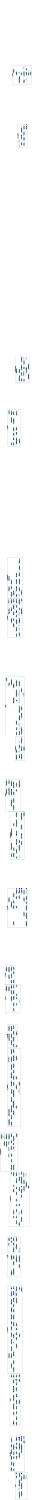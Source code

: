 /* ------------------------------------------------------------ */
/* created with bunch v3 */
/* Objective Function value = 1.0*/
/* ------------------------------------------------------------ */

digraph G {
size= "10,10";
rotate = 90;
subgraph cluster0 {
label = "(SS-L2):JList";
color = black;
style = bold;

"ListDataEvent"[label="ListDataEvent",shape=ellipse,color=lightblue,fontcolor=black,style=filled];
"AbstractListModel"[label="AbstractListModel",shape=ellipse,color=lightblue,fontcolor=black,style=filled];
"OptionComboBoxModel"[label="OptionComboBoxModel",shape=ellipse,color=lightblue,fontcolor=black,style=filled];
"DefaultComboBoxModel"[label="DefaultComboBoxModel",shape=ellipse,color=lightblue,fontcolor=black,style=filled];
"JList"[label="JList",shape=ellipse,color=lightblue,fontcolor=black,style=filled];
"ListSelectionEvent"[label="ListSelectionEvent",shape=ellipse,color=lightblue,fontcolor=black,style=filled];
"DefaultListSelectionModel"[label="DefaultListSelectionModel",shape=ellipse,color=lightblue,fontcolor=black,style=filled];
"OptionListModel"[label="OptionListModel",shape=ellipse,color=lightblue,fontcolor=black,style=filled];
"DefaultListModel"[label="DefaultListModel",shape=ellipse,color=lightblue,fontcolor=black,style=filled];
"Option"[label="Option",shape=ellipse,color=lightblue,fontcolor=black,style=filled];
"ListUI"[label="ListUI",shape=ellipse,color=lightblue,fontcolor=black,style=filled];
"MultiListUI"[label="MultiListUI",shape=ellipse,color=lightblue,fontcolor=black,style=filled];
}
subgraph cluster1 {
label = "(SS-L2):HTMLDocument";
color = black;
style = bold;

"SizeRequirements"[label="SizeRequirements",shape=ellipse,color=lightblue,fontcolor=black,style=filled];
"OverlayLayout"[label="OverlayLayout",shape=ellipse,color=lightblue,fontcolor=black,style=filled];
"FrameSetView"[label="FrameSetView",shape=ellipse,color=lightblue,fontcolor=black,style=filled];
"CompositeView"[label="CompositeView",shape=ellipse,color=lightblue,fontcolor=black,style=filled];
"NoFramesView"[label="NoFramesView",shape=ellipse,color=lightblue,fontcolor=black,style=filled];
"BoxView"[label="BoxView",shape=ellipse,color=lightblue,fontcolor=black,style=filled];
"BigBoxView"[label="BigBoxView",shape=ellipse,color=lightblue,fontcolor=black,style=filled];
"ListView"[label="ListView",shape=ellipse,color=lightblue,fontcolor=black,style=filled];
"BlockView"[label="BlockView",shape=ellipse,color=lightblue,fontcolor=black,style=filled];
"TabStop"[label="TabStop",shape=ellipse,color=lightblue,fontcolor=black,style=filled];
"TabSet"[label="TabSet",shape=ellipse,color=lightblue,fontcolor=black,style=filled];
"LineView"[label="LineView",shape=ellipse,color=lightblue,fontcolor=black,style=filled];
"ParagraphView"[label="ParagraphView",shape=ellipse,color=lightblue,fontcolor=black,style=filled];
"Segment"[label="Segment",shape=ellipse,color=lightblue,fontcolor=black,style=filled];
"RTFGenerator"[label="RTFGenerator",shape=ellipse,color=lightblue,fontcolor=black,style=filled];
"BRView"[label="BRView",shape=ellipse,color=lightblue,fontcolor=black,style=filled];
"InlineView"[label="InlineView",shape=ellipse,color=lightblue,fontcolor=black,style=filled];
"LabelView"[label="LabelView",shape=ellipse,color=lightblue,fontcolor=black,style=filled];
"HTMLEditorKit"[label="HTMLEditorKit",shape=ellipse,color=lightblue,fontcolor=black,style=filled];
"StyleSheet"[label="StyleSheet",shape=ellipse,color=lightblue,fontcolor=black,style=filled];
"HTMLWriter"[label="HTMLWriter",shape=ellipse,color=lightblue,fontcolor=black,style=filled];
"Map"[label="Map",shape=ellipse,color=lightblue,fontcolor=black,style=filled];
"ElementIterator"[label="ElementIterator",shape=ellipse,color=lightblue,fontcolor=black,style=filled];
"MinimalHTMLWriter"[label="MinimalHTMLWriter",shape=ellipse,color=lightblue,fontcolor=black,style=filled];
"AbstractWriter"[label="AbstractWriter",shape=ellipse,color=lightblue,fontcolor=black,style=filled];
"TableView"[label="TableView",shape=ellipse,color=lightblue,fontcolor=black,style=filled];
"HTMLDocument"[label="HTMLDocument",shape=ellipse,color=lightblue,fontcolor=black,style=filled];
"ArabicLigaturizer"[label="ArabicLigaturizer",shape=ellipse,color=lightblue,fontcolor=black,style=filled];
"StandardExtendedTextLabel"[label="StandardExtendedTextLabel",shape=ellipse,color=lightblue,fontcolor=black,style=filled];
"NewArabicShaping"[label="NewArabicShaping",shape=ellipse,color=lightblue,fontcolor=black,style=filled];
"CharBasedLigaturizer"[label="CharBasedLigaturizer",shape=ellipse,color=lightblue,fontcolor=black,style=filled];
"Ligaturizer"[label="Ligaturizer",shape=ellipse,color=lightblue,fontcolor=black,style=filled];
"TextLabel"[label="TextLabel",shape=ellipse,color=lightblue,fontcolor=black,style=filled];
"ExtendedTextLabel"[label="ExtendedTextLabel",shape=ellipse,color=lightblue,fontcolor=black,style=filled];
}
subgraph cluster2 {
label = "(SS-L2):BasicGraphicsUtils";
color = black;
style = bold;

"MultiMenuItemUI"[label="MultiMenuItemUI",shape=ellipse,color=lightblue,fontcolor=black,style=filled];
"MenuItemUI"[label="MenuItemUI",shape=ellipse,color=lightblue,fontcolor=black,style=filled];
"ButtonUI"[label="ButtonUI",shape=ellipse,color=lightblue,fontcolor=black,style=filled];
"MultiButtonUI"[label="MultiButtonUI",shape=ellipse,color=lightblue,fontcolor=black,style=filled];
"MetalButtonListener"[label="MetalButtonListener",shape=ellipse,color=lightblue,fontcolor=black,style=filled];
"MetalButtonUI"[label="MetalButtonUI",shape=ellipse,color=lightblue,fontcolor=black,style=filled];
"BasicHTML"[label="BasicHTML",shape=ellipse,color=lightblue,fontcolor=black,style=filled];
"BasicButtonListener"[label="BasicButtonListener",shape=ellipse,color=lightblue,fontcolor=black,style=filled];
"BasicButtonUI"[label="BasicButtonUI",shape=ellipse,color=lightblue,fontcolor=black,style=filled];
"BasicLabelUI"[label="BasicLabelUI",shape=ellipse,color=lightblue,fontcolor=black,style=filled];
"BasicGraphicsUtils"[label="BasicGraphicsUtils",shape=ellipse,color=lightblue,fontcolor=black,style=filled];
"MetalLabelUI"[label="MetalLabelUI",shape=ellipse,color=lightblue,fontcolor=black,style=filled];
"LabelUI"[label="LabelUI",shape=ellipse,color=lightblue,fontcolor=black,style=filled];
"MultiLabelUI"[label="MultiLabelUI",shape=ellipse,color=lightblue,fontcolor=black,style=filled];
"MetalToggleButtonUI"[label="MetalToggleButtonUI",shape=ellipse,color=lightblue,fontcolor=black,style=filled];
"BasicToggleButtonUI"[label="BasicToggleButtonUI",shape=ellipse,color=lightblue,fontcolor=black,style=filled];
"MetalRadioButtonUI"[label="MetalRadioButtonUI",shape=ellipse,color=lightblue,fontcolor=black,style=filled];
"BasicCheckBoxUI"[label="BasicCheckBoxUI",shape=ellipse,color=lightblue,fontcolor=black,style=filled];
"BasicRadioButtonUI"[label="BasicRadioButtonUI",shape=ellipse,color=lightblue,fontcolor=black,style=filled];
"MetalCheckBoxUI"[label="MetalCheckBoxUI",shape=ellipse,color=lightblue,fontcolor=black,style=filled];
}
subgraph cluster3 {
label = "(SS-L2):JComponent";
color = black;
style = bold;

"SplitPaneUI"[label="SplitPaneUI",shape=ellipse,color=lightblue,fontcolor=black,style=filled];
"MultiSplitPaneUI"[label="MultiSplitPaneUI",shape=ellipse,color=lightblue,fontcolor=black,style=filled];
"BasicSplitPaneUI"[label="BasicSplitPaneUI",shape=ellipse,color=lightblue,fontcolor=black,style=filled];
"BasicSplitPaneDivider"[label="BasicSplitPaneDivider",shape=ellipse,color=lightblue,fontcolor=black,style=filled];
"JSplitPane"[label="JSplitPane",shape=ellipse,color=lightblue,fontcolor=black,style=filled];
"SwingGraphics"[label="SwingGraphics",shape=ellipse,color=lightblue,fontcolor=black,style=filled];
"ToolBarUI"[label="ToolBarUI",shape=ellipse,color=lightblue,fontcolor=black,style=filled];
"MultiToolBarUI"[label="MultiToolBarUI",shape=ellipse,color=lightblue,fontcolor=black,style=filled];
"BasicToolBarUI"[label="BasicToolBarUI",shape=ellipse,color=lightblue,fontcolor=black,style=filled];
"JFrame"[label="JFrame",shape=ellipse,color=lightblue,fontcolor=black,style=filled];
"DebugGraphicsInfo"[label="DebugGraphicsInfo",shape=ellipse,color=lightblue,fontcolor=black,style=filled];
"DebugGraphicsFilter"[label="DebugGraphicsFilter",shape=ellipse,color=lightblue,fontcolor=black,style=filled];
"DebugGraphicsObserver"[label="DebugGraphicsObserver",shape=ellipse,color=lightblue,fontcolor=black,style=filled];
"DebugGraphics"[label="DebugGraphics",shape=ellipse,color=lightblue,fontcolor=black,style=filled];
"AncestorEvent"[label="AncestorEvent",shape=ellipse,color=lightblue,fontcolor=black,style=filled];
"AncestorNotifier"[label="AncestorNotifier",shape=ellipse,color=lightblue,fontcolor=black,style=filled];
"JTextComponent"[label="JTextComponent",shape=ellipse,color=lightblue,fontcolor=black,style=filled];
"EventListenerList"[label="EventListenerList",shape=ellipse,color=lightblue,fontcolor=black,style=filled];
"DefaultCaret"[label="DefaultCaret",shape=ellipse,color=lightblue,fontcolor=black,style=filled];
"JComponent"[label="JComponent",shape=ellipse,color=lightblue,fontcolor=black,style=filled];
"ComponentUI"[label="ComponentUI",shape=ellipse,color=lightblue,fontcolor=black,style=filled];
}
subgraph cluster4 {
label = "(SS-L2):JLabel";
color = black;
style = bold;

"BorderFactory"[label="BorderFactory",shape=ellipse,color=lightblue,fontcolor=black,style=filled];
"LineBorder"[label="LineBorder",shape=ellipse,color=lightblue,fontcolor=black,style=filled];
"HRuleView"[label="HRuleView",shape=ellipse,color=lightblue,fontcolor=black,style=filled];
"TitledBorder"[label="TitledBorder",shape=ellipse,color=lightblue,fontcolor=black,style=filled];
"AbstractBorder"[label="AbstractBorder",shape=ellipse,color=lightblue,fontcolor=black,style=filled];
"EtchedBorder"[label="EtchedBorder",shape=ellipse,color=lightblue,fontcolor=black,style=filled];
"SoftBevelBorder"[label="SoftBevelBorder",shape=ellipse,color=lightblue,fontcolor=black,style=filled];
"BevelBorder"[label="BevelBorder",shape=ellipse,color=lightblue,fontcolor=black,style=filled];
"CompoundBorder"[label="CompoundBorder",shape=ellipse,color=lightblue,fontcolor=black,style=filled];
"MetalToolBarUI"[label="MetalToolBarUI",shape=ellipse,color=lightblue,fontcolor=black,style=filled];
"EmptyBorder"[label="EmptyBorder",shape=ellipse,color=lightblue,fontcolor=black,style=filled];
"DefaultListCellRenderer"[label="DefaultListCellRenderer",shape=ellipse,color=lightblue,fontcolor=black,style=filled];
"BasicComboBoxRenderer"[label="BasicComboBoxRenderer",shape=ellipse,color=lightblue,fontcolor=black,style=filled];
"ImageView"[label="ImageView",shape=ellipse,color=lightblue,fontcolor=black,style=filled];
"ImageIcon"[label="ImageIcon",shape=ellipse,color=lightblue,fontcolor=black,style=filled];
"DefaultHSBChooserPanel"[label="DefaultHSBChooserPanel",shape=ellipse,color=lightblue,fontcolor=black,style=filled];
"SmartGridLayout"[label="SmartGridLayout",shape=ellipse,color=lightblue,fontcolor=black,style=filled];
"ButtonGroup"[label="ButtonGroup",shape=ellipse,color=lightblue,fontcolor=black,style=filled];
"JLabel"[label="JLabel",shape=ellipse,color=lightblue,fontcolor=black,style=filled];
"GrayFilter"[label="GrayFilter",shape=ellipse,color=lightblue,fontcolor=black,style=filled];
"ObjectView"[label="ObjectView",shape=ellipse,color=lightblue,fontcolor=black,style=filled];
}
subgraph cluster5 {
label = "(SS-L2):AbstractButton";
color = black;
style = bold;

"BasicListUI"[label="BasicListUI",shape=ellipse,color=lightblue,fontcolor=black,style=filled];
"CellRendererPane"[label="CellRendererPane",shape=ellipse,color=lightblue,fontcolor=black,style=filled];
"MetalComboBoxButton"[label="MetalComboBoxButton",shape=ellipse,color=lightblue,fontcolor=black,style=filled];
"MetalComboBoxIcon"[label="MetalComboBoxIcon",shape=ellipse,color=lightblue,fontcolor=black,style=filled];
"MetalComboBoxUI"[label="MetalComboBoxUI",shape=ellipse,color=lightblue,fontcolor=black,style=filled];
"BasicComboPopup"[label="BasicComboPopup",shape=ellipse,color=lightblue,fontcolor=black,style=filled];
"JComboBox"[label="JComboBox",shape=ellipse,color=lightblue,fontcolor=black,style=filled];
"BasicComboBoxUI"[label="BasicComboBoxUI",shape=ellipse,color=lightblue,fontcolor=black,style=filled];
"MultiComboBoxUI"[label="MultiComboBoxUI",shape=ellipse,color=lightblue,fontcolor=black,style=filled];
"ComboBoxUI"[label="ComboBoxUI",shape=ellipse,color=lightblue,fontcolor=black,style=filled];
"DefaultMenuLayout"[label="DefaultMenuLayout",shape=ellipse,color=lightblue,fontcolor=black,style=filled];
"BasicPopupMenuUI"[label="BasicPopupMenuUI",shape=ellipse,color=lightblue,fontcolor=black,style=filled];
"MultiPopupMenuUI"[label="MultiPopupMenuUI",shape=ellipse,color=lightblue,fontcolor=black,style=filled];
"PopupMenuUI"[label="PopupMenuUI",shape=ellipse,color=lightblue,fontcolor=black,style=filled];
"KeyStroke"[label="KeyStroke",shape=ellipse,color=lightblue,fontcolor=black,style=filled];
"JIntegerTextField"[label="JIntegerTextField",shape=ellipse,color=lightblue,fontcolor=black,style=filled];
"BasicMenuBarUI"[label="BasicMenuBarUI",shape=ellipse,color=lightblue,fontcolor=black,style=filled];
"AbstractButton"[label="AbstractButton",shape=ellipse,color=lightblue,fontcolor=black,style=filled];
"BasicOptionPaneUI"[label="BasicOptionPaneUI",shape=ellipse,color=lightblue,fontcolor=black,style=filled];
"MenuBarUI"[label="MenuBarUI",shape=ellipse,color=lightblue,fontcolor=black,style=filled];
"MultiMenuBarUI"[label="MultiMenuBarUI",shape=ellipse,color=lightblue,fontcolor=black,style=filled];
"ViewportLayout"[label="ViewportLayout",shape=ellipse,color=lightblue,fontcolor=black,style=filled];
"JViewport"[label="JViewport",shape=ellipse,color=lightblue,fontcolor=black,style=filled];
"ScrollPaneLayout"[label="ScrollPaneLayout",shape=ellipse,color=lightblue,fontcolor=black,style=filled];
"BasicScrollPaneUI"[label="BasicScrollPaneUI",shape=ellipse,color=lightblue,fontcolor=black,style=filled];
"JScrollPane"[label="JScrollPane",shape=ellipse,color=lightblue,fontcolor=black,style=filled];
"MetalScrollPaneUI"[label="MetalScrollPaneUI",shape=ellipse,color=lightblue,fontcolor=black,style=filled];
"MultiScrollPaneUI"[label="MultiScrollPaneUI",shape=ellipse,color=lightblue,fontcolor=black,style=filled];
"ScrollPaneUI"[label="ScrollPaneUI",shape=ellipse,color=lightblue,fontcolor=black,style=filled];
"BoxLayout"[label="BoxLayout",shape=ellipse,color=lightblue,fontcolor=black,style=filled];
"Box"[label="Box",shape=ellipse,color=lightblue,fontcolor=black,style=filled];
"JButton"[label="JButton",shape=ellipse,color=lightblue,fontcolor=black,style=filled];
"JToolBar"[label="JToolBar",shape=ellipse,color=lightblue,fontcolor=black,style=filled];
"BasicDirectoryModel"[label="BasicDirectoryModel",shape=ellipse,color=lightblue,fontcolor=black,style=filled];
"BasicFileChooserUI"[label="BasicFileChooserUI",shape=ellipse,color=lightblue,fontcolor=black,style=filled];
"MetalFileChooserUI"[label="MetalFileChooserUI",shape=ellipse,color=lightblue,fontcolor=black,style=filled];
}
subgraph cluster6 {
label = "(SS-L2):UIManager";
color = black;
style = bold;

"JRootPane"[label="JRootPane",shape=ellipse,color=lightblue,fontcolor=black,style=filled];
"JWindow"[label="JWindow",shape=ellipse,color=lightblue,fontcolor=black,style=filled];
"SystemEventQueueUtilities"[label="SystemEventQueueUtilities",shape=ellipse,color=lightblue,fontcolor=black,style=filled];
"FocusManager"[label="FocusManager",shape=ellipse,color=lightblue,fontcolor=black,style=filled];
"DefaultFocusManager"[label="DefaultFocusManager",shape=ellipse,color=lightblue,fontcolor=black,style=filled];
"SwingUtilities"[label="SwingUtilities",shape=ellipse,color=lightblue,fontcolor=black,style=filled];
"AppContext"[label="AppContext",shape=ellipse,color=lightblue,fontcolor=black,style=filled];
"View"[label="View",shape=ellipse,color=lightblue,fontcolor=black,style=filled];
"MultiLookAndFeel"[label="MultiLookAndFeel",shape=ellipse,color=lightblue,fontcolor=black,style=filled];
"UIManager"[label="UIManager",shape=ellipse,color=lightblue,fontcolor=black,style=filled];
"LookAndFeel"[label="LookAndFeel",shape=ellipse,color=lightblue,fontcolor=black,style=filled];
"UnsupportedLookAndFeelException"[label="UnsupportedLookAndFeelException",shape=ellipse,color=lightblue,fontcolor=black,style=filled];
"PanelUI"[label="PanelUI",shape=ellipse,color=lightblue,fontcolor=black,style=filled];
"MultiPanelUI"[label="MultiPanelUI",shape=ellipse,color=lightblue,fontcolor=black,style=filled];
"BasicPanelUI"[label="BasicPanelUI",shape=ellipse,color=lightblue,fontcolor=black,style=filled];
"MultiViewportUI"[label="MultiViewportUI",shape=ellipse,color=lightblue,fontcolor=black,style=filled];
"BasicViewportUI"[label="BasicViewportUI",shape=ellipse,color=lightblue,fontcolor=black,style=filled];
"ViewportUI"[label="ViewportUI",shape=ellipse,color=lightblue,fontcolor=black,style=filled];
"ToolTipUI"[label="ToolTipUI",shape=ellipse,color=lightblue,fontcolor=black,style=filled];
"MultiToolTipUI"[label="MultiToolTipUI",shape=ellipse,color=lightblue,fontcolor=black,style=filled];
"BasicToolTipUI"[label="BasicToolTipUI",shape=ellipse,color=lightblue,fontcolor=black,style=filled];
"MetalToolTipUI"[label="MetalToolTipUI",shape=ellipse,color=lightblue,fontcolor=black,style=filled];
"JToolTip"[label="JToolTip",shape=ellipse,color=lightblue,fontcolor=black,style=filled];
}
subgraph cluster7 {
label = "(SS-L2):StyleConstants";
color = black;
style = bold;

"SimpleAttributeSet"[label="SimpleAttributeSet",shape=ellipse,color=lightblue,fontcolor=black,style=filled];
"CSS"[label="CSS",shape=ellipse,color=lightblue,fontcolor=black,style=filled];
"StyleContext"[label="StyleContext",shape=ellipse,color=lightblue,fontcolor=black,style=filled];
"AttributeSet"[label="AttributeSet",shape=ellipse,color=lightblue,fontcolor=black,style=filled];
"StyleConstants"[label="StyleConstants",shape=ellipse,color=lightblue,fontcolor=black,style=filled];
"RTFParser"[label="RTFParser",shape=ellipse,color=lightblue,fontcolor=black,style=filled];
"AbstractFilter"[label="AbstractFilter",shape=ellipse,color=lightblue,fontcolor=black,style=filled];
"RTFReader"[label="RTFReader",shape=ellipse,color=lightblue,fontcolor=black,style=filled];
"RTFAttributes"[label="RTFAttributes",shape=ellipse,color=lightblue,fontcolor=black,style=filled];
"MockAttributeSet"[label="MockAttributeSet",shape=ellipse,color=lightblue,fontcolor=black,style=filled];
}
subgraph cluster8 {
label = "(SS-L2):JInternalFrame";
color = black;
style = bold;

"SeparatorUI"[label="SeparatorUI",shape=ellipse,color=lightblue,fontcolor=black,style=filled];
"MultiSeparatorUI"[label="MultiSeparatorUI",shape=ellipse,color=lightblue,fontcolor=black,style=filled];
"MetalPopupMenuSeparatorUI"[label="MetalPopupMenuSeparatorUI",shape=ellipse,color=lightblue,fontcolor=black,style=filled];
"MetalSeparatorUI"[label="MetalSeparatorUI",shape=ellipse,color=lightblue,fontcolor=black,style=filled];
"BasicPopupMenuSeparatorUI"[label="BasicPopupMenuSeparatorUI",shape=ellipse,color=lightblue,fontcolor=black,style=filled];
"BasicToolBarSeparatorUI"[label="BasicToolBarSeparatorUI",shape=ellipse,color=lightblue,fontcolor=black,style=filled];
"BasicSeparatorUI"[label="BasicSeparatorUI",shape=ellipse,color=lightblue,fontcolor=black,style=filled];
"JLayeredPane"[label="JLayeredPane",shape=ellipse,color=lightblue,fontcolor=black,style=filled];
"BasicDesktopIconUI"[label="BasicDesktopIconUI",shape=ellipse,color=lightblue,fontcolor=black,style=filled];
"DesktopIconUI"[label="DesktopIconUI",shape=ellipse,color=lightblue,fontcolor=black,style=filled];
"MultiDesktopIconUI"[label="MultiDesktopIconUI",shape=ellipse,color=lightblue,fontcolor=black,style=filled];
"SyntheticImageGenerator"[label="SyntheticImageGenerator",shape=ellipse,color=lightblue,fontcolor=black,style=filled];
"SyntheticImage"[label="SyntheticImage",shape=ellipse,color=lightblue,fontcolor=black,style=filled];
"BasicDesktopPaneUI"[label="BasicDesktopPaneUI",shape=ellipse,color=lightblue,fontcolor=black,style=filled];
"JDesktopPane"[label="JDesktopPane",shape=ellipse,color=lightblue,fontcolor=black,style=filled];
"DesktopPaneUI"[label="DesktopPaneUI",shape=ellipse,color=lightblue,fontcolor=black,style=filled];
"MultiDesktopPaneUI"[label="MultiDesktopPaneUI",shape=ellipse,color=lightblue,fontcolor=black,style=filled];
"BasicInternalFrameTitlePane"[label="BasicInternalFrameTitlePane",shape=ellipse,color=lightblue,fontcolor=black,style=filled];
"JSeparator"[label="JSeparator",shape=ellipse,color=lightblue,fontcolor=black,style=filled];
"InternalFrameEvent"[label="InternalFrameEvent",shape=ellipse,color=lightblue,fontcolor=black,style=filled];
"JInternalFrame"[label="JInternalFrame",shape=ellipse,color=lightblue,fontcolor=black,style=filled];
"MetalInternalFrameTitlePane"[label="MetalInternalFrameTitlePane",shape=ellipse,color=lightblue,fontcolor=black,style=filled];
"MetalInternalFrameUI"[label="MetalInternalFrameUI",shape=ellipse,color=lightblue,fontcolor=black,style=filled];
"BasicInternalFrameUI"[label="BasicInternalFrameUI",shape=ellipse,color=lightblue,fontcolor=black,style=filled];
"RepaintManager"[label="RepaintManager",shape=ellipse,color=lightblue,fontcolor=black,style=filled];
"DefaultDesktopManager"[label="DefaultDesktopManager",shape=ellipse,color=lightblue,fontcolor=black,style=filled];
"MultiInternalFrameUI"[label="MultiInternalFrameUI",shape=ellipse,color=lightblue,fontcolor=black,style=filled];
"InternalFrameUI"[label="InternalFrameUI",shape=ellipse,color=lightblue,fontcolor=black,style=filled];
}
subgraph cluster9 {
label = "(SS-L2):JOptionPane";
color = black;
style = bold;

"MultiOptionPaneUI"[label="MultiOptionPaneUI",shape=ellipse,color=lightblue,fontcolor=black,style=filled];
"OptionPaneUI"[label="OptionPaneUI",shape=ellipse,color=lightblue,fontcolor=black,style=filled];
"JDialog"[label="JDialog",shape=ellipse,color=lightblue,fontcolor=black,style=filled];
"JOptionPane"[label="JOptionPane",shape=ellipse,color=lightblue,fontcolor=black,style=filled];
"ProgressBarUI"[label="ProgressBarUI",shape=ellipse,color=lightblue,fontcolor=black,style=filled];
"MultiProgressBarUI"[label="MultiProgressBarUI",shape=ellipse,color=lightblue,fontcolor=black,style=filled];
"JProgressBar"[label="JProgressBar",shape=ellipse,color=lightblue,fontcolor=black,style=filled];
"MetalProgressBarUI"[label="MetalProgressBarUI",shape=ellipse,color=lightblue,fontcolor=black,style=filled];
"BasicProgressBarUI"[label="BasicProgressBarUI",shape=ellipse,color=lightblue,fontcolor=black,style=filled];
"ProgressMonitorInputStream"[label="ProgressMonitorInputStream",shape=ellipse,color=lightblue,fontcolor=black,style=filled];
"ProgressMonitor"[label="ProgressMonitor",shape=ellipse,color=lightblue,fontcolor=black,style=filled];
}
subgraph cluster10 {
label = "(SS-L2):Timer";
color = black;
style = bold;

"MultiTabbedPaneUI"[label="MultiTabbedPaneUI",shape=ellipse,color=lightblue,fontcolor=black,style=filled];
"TabbedPaneUI"[label="TabbedPaneUI",shape=ellipse,color=lightblue,fontcolor=black,style=filled];
"BasicTabbedPaneUI"[label="BasicTabbedPaneUI",shape=ellipse,color=lightblue,fontcolor=black,style=filled];
"MetalTabbedPaneUI"[label="MetalTabbedPaneUI",shape=ellipse,color=lightblue,fontcolor=black,style=filled];
"JTabbedPane"[label="JTabbedPane",shape=ellipse,color=lightblue,fontcolor=black,style=filled];
"MultiSliderUI"[label="MultiSliderUI",shape=ellipse,color=lightblue,fontcolor=black,style=filled];
"SliderUI"[label="SliderUI",shape=ellipse,color=lightblue,fontcolor=black,style=filled];
"JSlider"[label="JSlider",shape=ellipse,color=lightblue,fontcolor=black,style=filled];
"MetalSliderUI"[label="MetalSliderUI",shape=ellipse,color=lightblue,fontcolor=black,style=filled];
"BasicSliderUI"[label="BasicSliderUI",shape=ellipse,color=lightblue,fontcolor=black,style=filled];
"JApplet"[label="JApplet",shape=ellipse,color=lightblue,fontcolor=black,style=filled];
"TimerQueue"[label="TimerQueue",shape=ellipse,color=lightblue,fontcolor=black,style=filled];
"ToolTipManager"[label="ToolTipManager",shape=ellipse,color=lightblue,fontcolor=black,style=filled];
"Autoscroller"[label="Autoscroller",shape=ellipse,color=lightblue,fontcolor=black,style=filled];
"Timer"[label="Timer",shape=ellipse,color=lightblue,fontcolor=black,style=filled];
}
subgraph cluster11 {
label = "(SS-L2):Parser";
color = black;
style = bold;

"Element"[label="Element",shape=ellipse,color=lightblue,fontcolor=black,style=filled];
"DTD"[label="DTD",shape=ellipse,color=lightblue,fontcolor=black,style=filled];
"Entity"[label="Entity",shape=ellipse,color=lightblue,fontcolor=black,style=filled];
"AttributeList"[label="AttributeList",shape=ellipse,color=lightblue,fontcolor=black,style=filled];
"Parser"[label="Parser",shape=ellipse,color=lightblue,fontcolor=black,style=filled];
"TagStack"[label="TagStack",shape=ellipse,color=lightblue,fontcolor=black,style=filled];
"ContentModelState"[label="ContentModelState",shape=ellipse,color=lightblue,fontcolor=black,style=filled];
"ContentModel"[label="ContentModel",shape=ellipse,color=lightblue,fontcolor=black,style=filled];
"ChangedCharSetException"[label="ChangedCharSetException",shape=ellipse,color=lightblue,fontcolor=black,style=filled];
"DocumentParser"[label="DocumentParser",shape=ellipse,color=lightblue,fontcolor=black,style=filled];
"ParserDelegator"[label="ParserDelegator",shape=ellipse,color=lightblue,fontcolor=black,style=filled];
"TagElement"[label="TagElement",shape=ellipse,color=lightblue,fontcolor=black,style=filled];
"HTML"[label="HTML",shape=ellipse,color=lightblue,fontcolor=black,style=filled];
}
subgraph cluster12 {
label = "(SS-L2):JPanel";
color = black;
style = bold;

"JPanel"[label="JPanel",shape=ellipse,color=lightblue,fontcolor=black,style=filled];
"DefaultRGBChooserPanel"[label="DefaultRGBChooserPanel",shape=ellipse,color=lightblue,fontcolor=black,style=filled];
"AbstractColorChooserPanel"[label="AbstractColorChooserPanel",shape=ellipse,color=lightblue,fontcolor=black,style=filled];
"MultiColorChooserUI"[label="MultiColorChooserUI",shape=ellipse,color=lightblue,fontcolor=black,style=filled];
"ColorChooserUI"[label="ColorChooserUI",shape=ellipse,color=lightblue,fontcolor=black,style=filled];
"DefaultColorSelectionModel"[label="DefaultColorSelectionModel",shape=ellipse,color=lightblue,fontcolor=black,style=filled];
"JColorChooser"[label="JColorChooser",shape=ellipse,color=lightblue,fontcolor=black,style=filled];
"CenterLayout"[label="CenterLayout",shape=ellipse,color=lightblue,fontcolor=black,style=filled];
"BasicColorChooserUI"[label="BasicColorChooserUI",shape=ellipse,color=lightblue,fontcolor=black,style=filled];
"RecentSwatchPanel"[label="RecentSwatchPanel",shape=ellipse,color=lightblue,fontcolor=black,style=filled];
"MainSwatchPanel"[label="MainSwatchPanel",shape=ellipse,color=lightblue,fontcolor=black,style=filled];
"DefaultSwatchChooserPanel"[label="DefaultSwatchChooserPanel",shape=ellipse,color=lightblue,fontcolor=black,style=filled];
"ColorChooserComponentFactory"[label="ColorChooserComponentFactory",shape=ellipse,color=lightblue,fontcolor=black,style=filled];
"DefaultPreviewPanel"[label="DefaultPreviewPanel",shape=ellipse,color=lightblue,fontcolor=black,style=filled];
}
subgraph cluster13 {
label = "(SS-L2):JTable";
color = black;
style = bold;

"TableUI"[label="TableUI",shape=ellipse,color=lightblue,fontcolor=black,style=filled];
"MultiTableUI"[label="MultiTableUI",shape=ellipse,color=lightblue,fontcolor=black,style=filled];
"TableColumnModelEvent"[label="TableColumnModelEvent",shape=ellipse,color=lightblue,fontcolor=black,style=filled];
"DefaultTableColumnModel"[label="DefaultTableColumnModel",shape=ellipse,color=lightblue,fontcolor=black,style=filled];
"MultiTableHeaderUI"[label="MultiTableHeaderUI",shape=ellipse,color=lightblue,fontcolor=black,style=filled];
"TableHeaderUI"[label="TableHeaderUI",shape=ellipse,color=lightblue,fontcolor=black,style=filled];
"BasicTableHeaderUI"[label="BasicTableHeaderUI",shape=ellipse,color=lightblue,fontcolor=black,style=filled];
"BasicTableUI"[label="BasicTableUI",shape=ellipse,color=lightblue,fontcolor=black,style=filled];
"TableColumn"[label="TableColumn",shape=ellipse,color=lightblue,fontcolor=black,style=filled];
"JTableHeader"[label="JTableHeader",shape=ellipse,color=lightblue,fontcolor=black,style=filled];
"JRadioButton"[label="JRadioButton",shape=ellipse,color=lightblue,fontcolor=black,style=filled];
"JCheckBox"[label="JCheckBox",shape=ellipse,color=lightblue,fontcolor=black,style=filled];
"JToggleButton"[label="JToggleButton",shape=ellipse,color=lightblue,fontcolor=black,style=filled];
"TableModelEvent"[label="TableModelEvent",shape=ellipse,color=lightblue,fontcolor=black,style=filled];
"DefaultTableModel"[label="DefaultTableModel",shape=ellipse,color=lightblue,fontcolor=black,style=filled];
"AbstractTableModel"[label="AbstractTableModel",shape=ellipse,color=lightblue,fontcolor=black,style=filled];
"JTable"[label="JTable",shape=ellipse,color=lightblue,fontcolor=black,style=filled];
"DefaultTableCellRenderer"[label="DefaultTableCellRenderer",shape=ellipse,color=lightblue,fontcolor=black,style=filled];
}
subgraph cluster14 {
label = "(SS-L2):JFileChooser";
color = black;
style = bold;

"FileFilter"[label="FileFilter",shape=ellipse,color=lightblue,fontcolor=black,style=filled];
"FileView"[label="FileView",shape=ellipse,color=lightblue,fontcolor=black,style=filled];
"JFileChooser"[label="JFileChooser",shape=ellipse,color=lightblue,fontcolor=black,style=filled];
"FileChooserUI"[label="FileChooserUI",shape=ellipse,color=lightblue,fontcolor=black,style=filled];
"MultiFileChooserUI"[label="MultiFileChooserUI",shape=ellipse,color=lightblue,fontcolor=black,style=filled];
"WindowsFileSystemView"[label="WindowsFileSystemView",shape=ellipse,color=lightblue,fontcolor=black,style=filled];
"FileSystemRoot"[label="FileSystemRoot",shape=ellipse,color=lightblue,fontcolor=black,style=filled];
"FileSystemView"[label="FileSystemView",shape=ellipse,color=lightblue,fontcolor=black,style=filled];
"GenericFileSystemView"[label="GenericFileSystemView",shape=ellipse,color=lightblue,fontcolor=black,style=filled];
"UnixFileSystemView"[label="UnixFileSystemView",shape=ellipse,color=lightblue,fontcolor=black,style=filled];
}
subgraph cluster15 {
label = "(SS-L2):MetalLookAndFeel";
color = black;
style = bold;

"MetalCheckBoxIcon"[label="MetalCheckBoxIcon",shape=ellipse,color=lightblue,fontcolor=black,style=filled];
"MetalUtils"[label="MetalUtils",shape=ellipse,color=lightblue,fontcolor=black,style=filled];
"BasicArrowButton"[label="BasicArrowButton",shape=ellipse,color=lightblue,fontcolor=black,style=filled];
"MetalScrollButton"[label="MetalScrollButton",shape=ellipse,color=lightblue,fontcolor=black,style=filled];
"DefaultMetalTheme"[label="DefaultMetalTheme",shape=ellipse,color=lightblue,fontcolor=black,style=filled];
"MetalTheme"[label="MetalTheme",shape=ellipse,color=lightblue,fontcolor=black,style=filled];
"ColorUIResource"[label="ColorUIResource",shape=ellipse,color=lightblue,fontcolor=black,style=filled];
"BasicLookAndFeel"[label="BasicLookAndFeel",shape=ellipse,color=lightblue,fontcolor=black,style=filled];
"DimensionUIResource"[label="DimensionUIResource",shape=ellipse,color=lightblue,fontcolor=black,style=filled];
"BasicIconFactory"[label="BasicIconFactory",shape=ellipse,color=lightblue,fontcolor=black,style=filled];
"BorderUIResource"[label="BorderUIResource",shape=ellipse,color=lightblue,fontcolor=black,style=filled];
"FontUIResource"[label="FontUIResource",shape=ellipse,color=lightblue,fontcolor=black,style=filled];
"MatteBorder"[label="MatteBorder",shape=ellipse,color=lightblue,fontcolor=black,style=filled];
"MetalDesktopIconUI"[label="MetalDesktopIconUI",shape=ellipse,color=lightblue,fontcolor=black,style=filled];
"MetalLookAndFeel"[label="MetalLookAndFeel",shape=ellipse,color=lightblue,fontcolor=black,style=filled];
"MetalIconFactory"[label="MetalIconFactory",shape=ellipse,color=lightblue,fontcolor=black,style=filled];
"InsetsUIResource"[label="InsetsUIResource",shape=ellipse,color=lightblue,fontcolor=black,style=filled];
}
subgraph cluster16 {
label = "(SS-L2):JTree";
color = black;
style = bold;

"VariableHeightLayoutCache"[label="VariableHeightLayoutCache",shape=ellipse,color=lightblue,fontcolor=black,style=filled];
"DefaultMutableTreeNode"[label="DefaultMutableTreeNode",shape=ellipse,color=lightblue,fontcolor=black,style=filled];
"FixedHeightLayoutCache"[label="FixedHeightLayoutCache",shape=ellipse,color=lightblue,fontcolor=black,style=filled];
"AbstractLayoutCache"[label="AbstractLayoutCache",shape=ellipse,color=lightblue,fontcolor=black,style=filled];
"DefaultTreeModel"[label="DefaultTreeModel",shape=ellipse,color=lightblue,fontcolor=black,style=filled];
"TreeModelEvent"[label="TreeModelEvent",shape=ellipse,color=lightblue,fontcolor=black,style=filled];
"MetalTreeUI"[label="MetalTreeUI",shape=ellipse,color=lightblue,fontcolor=black,style=filled];
"TreePath"[label="TreePath",shape=ellipse,color=lightblue,fontcolor=black,style=filled];
"BasicTreeUI"[label="BasicTreeUI",shape=ellipse,color=lightblue,fontcolor=black,style=filled];
"TextAction"[label="TextAction",shape=ellipse,color=lightblue,fontcolor=black,style=filled];
"AbstractAction"[label="AbstractAction",shape=ellipse,color=lightblue,fontcolor=black,style=filled];
"TreeSelectionEvent"[label="TreeSelectionEvent",shape=ellipse,color=lightblue,fontcolor=black,style=filled];
"DefaultTreeSelectionModel"[label="DefaultTreeSelectionModel",shape=ellipse,color=lightblue,fontcolor=black,style=filled];
"PathPlaceHolder"[label="PathPlaceHolder",shape=ellipse,color=lightblue,fontcolor=black,style=filled];
"MultiUIDefaults"[label="MultiUIDefaults",shape=ellipse,color=lightblue,fontcolor=black,style=filled];
"SwingPropertyChangeSupport"[label="SwingPropertyChangeSupport",shape=ellipse,color=lightblue,fontcolor=black,style=filled];
"UIDefaults"[label="UIDefaults",shape=ellipse,color=lightblue,fontcolor=black,style=filled];
"TreeUI"[label="TreeUI",shape=ellipse,color=lightblue,fontcolor=black,style=filled];
"MultiTreeUI"[label="MultiTreeUI",shape=ellipse,color=lightblue,fontcolor=black,style=filled];
"JTree"[label="JTree",shape=ellipse,color=lightblue,fontcolor=black,style=filled];
"TreeExpansionEvent"[label="TreeExpansionEvent",shape=ellipse,color=lightblue,fontcolor=black,style=filled];
"DefaultCellEditor"[label="DefaultCellEditor",shape=ellipse,color=lightblue,fontcolor=black,style=filled];
"DefaultTreeCellRenderer"[label="DefaultTreeCellRenderer",shape=ellipse,color=lightblue,fontcolor=black,style=filled];
"DefaultTreeCellEditor"[label="DefaultTreeCellEditor",shape=ellipse,color=lightblue,fontcolor=black,style=filled];
}
subgraph cluster17 {
label = "(SS-L2):AbstractDocument";
color = black;
style = bold;

"UndoManager"[label="UndoManager",shape=ellipse,color=lightblue,fontcolor=black,style=filled];
"CannotUndoException"[label="CannotUndoException",shape=ellipse,color=lightblue,fontcolor=black,style=filled];
"AbstractUndoableEdit"[label="AbstractUndoableEdit",shape=ellipse,color=lightblue,fontcolor=black,style=filled];
"CannotRedoException"[label="CannotRedoException",shape=ellipse,color=lightblue,fontcolor=black,style=filled];
"StateEdit"[label="StateEdit",shape=ellipse,color=lightblue,fontcolor=black,style=filled];
"Bidi"[label="Bidi",shape=ellipse,color=lightblue,fontcolor=black,style=filled];
"RLEUtilities"[label="RLEUtilities",shape=ellipse,color=lightblue,fontcolor=black,style=filled];
"CompoundEdit"[label="CompoundEdit",shape=ellipse,color=lightblue,fontcolor=black,style=filled];
"UndoableEditSupport"[label="UndoableEditSupport",shape=ellipse,color=lightblue,fontcolor=black,style=filled];
"UndoableEditEvent"[label="UndoableEditEvent",shape=ellipse,color=lightblue,fontcolor=black,style=filled];
"DefaultStyledDocument"[label="DefaultStyledDocument",shape=ellipse,color=lightblue,fontcolor=black,style=filled];
"AbstractDocument"[label="AbstractDocument",shape=ellipse,color=lightblue,fontcolor=black,style=filled];
"PlainDocument"[label="PlainDocument",shape=ellipse,color=lightblue,fontcolor=black,style=filled];
"TextAreaDocument"[label="TextAreaDocument",shape=ellipse,color=lightblue,fontcolor=black,style=filled];
"GapContent"[label="GapContent",shape=ellipse,color=lightblue,fontcolor=black,style=filled];
"GapVector"[label="GapVector",shape=ellipse,color=lightblue,fontcolor=black,style=filled];
}
subgraph cluster18 {
label = "(SS-L2):BasicTextUI";
color = black;
style = bold;

"JTextArea"[label="JTextArea",shape=ellipse,color=lightblue,fontcolor=black,style=filled];
"BasicTextAreaUI"[label="BasicTextAreaUI",shape=ellipse,color=lightblue,fontcolor=black,style=filled];
"WrappedPlainView"[label="WrappedPlainView",shape=ellipse,color=lightblue,fontcolor=black,style=filled];
"StateInvariantError"[label="StateInvariantError",shape=ellipse,color=lightblue,fontcolor=black,style=filled];
"FieldView"[label="FieldView",shape=ellipse,color=lightblue,fontcolor=black,style=filled];
"PlainView"[label="PlainView",shape=ellipse,color=lightblue,fontcolor=black,style=filled];
"Utilities"[label="Utilities",shape=ellipse,color=lightblue,fontcolor=black,style=filled];
"IconView"[label="IconView",shape=ellipse,color=lightblue,fontcolor=black,style=filled];
"BadLocationException"[label="BadLocationException",shape=ellipse,color=lightblue,fontcolor=black,style=filled];
"StringContent"[label="StringContent",shape=ellipse,color=lightblue,fontcolor=black,style=filled];
"DefaultHighlighter"[label="DefaultHighlighter",shape=ellipse,color=lightblue,fontcolor=black,style=filled];
"LayeredHighlighter"[label="LayeredHighlighter",shape=ellipse,color=lightblue,fontcolor=black,style=filled];
"MultiTextUI"[label="MultiTextUI",shape=ellipse,color=lightblue,fontcolor=black,style=filled];
"TextUI"[label="TextUI",shape=ellipse,color=lightblue,fontcolor=black,style=filled];
"BasicPasswordFieldUI"[label="BasicPasswordFieldUI",shape=ellipse,color=lightblue,fontcolor=black,style=filled];
"PasswordView"[label="PasswordView",shape=ellipse,color=lightblue,fontcolor=black,style=filled];
"BasicTextFieldUI"[label="BasicTextFieldUI",shape=ellipse,color=lightblue,fontcolor=black,style=filled];
"MetalTextFieldUI"[label="MetalTextFieldUI",shape=ellipse,color=lightblue,fontcolor=black,style=filled];
"DefaultEditorKit"[label="DefaultEditorKit",shape=ellipse,color=lightblue,fontcolor=black,style=filled];
"RTFEditorKit"[label="RTFEditorKit",shape=ellipse,color=lightblue,fontcolor=black,style=filled];
"StyledEditorKit"[label="StyledEditorKit",shape=ellipse,color=lightblue,fontcolor=black,style=filled];
"BasicEditorPaneUI"[label="BasicEditorPaneUI",shape=ellipse,color=lightblue,fontcolor=black,style=filled];
"BasicTextPaneUI"[label="BasicTextPaneUI",shape=ellipse,color=lightblue,fontcolor=black,style=filled];
"EditorKit"[label="EditorKit",shape=ellipse,color=lightblue,fontcolor=black,style=filled];
"DefaultTextUI"[label="DefaultTextUI",shape=ellipse,color=lightblue,fontcolor=black,style=filled];
"BasicTextUI"[label="BasicTextUI",shape=ellipse,color=lightblue,fontcolor=black,style=filled];
}
subgraph cluster19 {
label = "(SS-L2):JTextField";
color = black;
style = bold;

"HyperlinkEvent"[label="HyperlinkEvent",shape=ellipse,color=lightblue,fontcolor=black,style=filled];
"FrameView"[label="FrameView",shape=ellipse,color=lightblue,fontcolor=black,style=filled];
"HTMLFrameHyperlinkEvent"[label="HTMLFrameHyperlinkEvent",shape=ellipse,color=lightblue,fontcolor=black,style=filled];
"JTextPane"[label="JTextPane",shape=ellipse,color=lightblue,fontcolor=black,style=filled];
"IsindexView"[label="IsindexView",shape=ellipse,color=lightblue,fontcolor=black,style=filled];
"JEditorPane"[label="JEditorPane",shape=ellipse,color=lightblue,fontcolor=black,style=filled];
"EditableView"[label="EditableView",shape=ellipse,color=lightblue,fontcolor=black,style=filled];
"CommentView"[label="CommentView",shape=ellipse,color=lightblue,fontcolor=black,style=filled];
"HiddenTagView"[label="HiddenTagView",shape=ellipse,color=lightblue,fontcolor=black,style=filled];
"ComponentView"[label="ComponentView",shape=ellipse,color=lightblue,fontcolor=black,style=filled];
"MetalComboBoxEditor"[label="MetalComboBoxEditor",shape=ellipse,color=lightblue,fontcolor=black,style=filled];
"BasicComboBoxEditor"[label="BasicComboBoxEditor",shape=ellipse,color=lightblue,fontcolor=black,style=filled];
"JPasswordField"[label="JPasswordField",shape=ellipse,color=lightblue,fontcolor=black,style=filled];
"FormView"[label="FormView",shape=ellipse,color=lightblue,fontcolor=black,style=filled];
"JTextField"[label="JTextField",shape=ellipse,color=lightblue,fontcolor=black,style=filled];
}
subgraph cluster20 {
label = "(SS-L2):BasicMenuItemUI";
color = black;
style = bold;

"JPopupMenu"[label="JPopupMenu",shape=ellipse,color=lightblue,fontcolor=black,style=filled];
"PopupMenuEvent"[label="PopupMenuEvent",shape=ellipse,color=lightblue,fontcolor=black,style=filled];
"JMenu"[label="JMenu",shape=ellipse,color=lightblue,fontcolor=black,style=filled];
"MenuEvent"[label="MenuEvent",shape=ellipse,color=lightblue,fontcolor=black,style=filled];
"BasicMenuUI"[label="BasicMenuUI",shape=ellipse,color=lightblue,fontcolor=black,style=filled];
"MenuKeyEvent"[label="MenuKeyEvent",shape=ellipse,color=lightblue,fontcolor=black,style=filled];
"JMenuItem"[label="JMenuItem",shape=ellipse,color=lightblue,fontcolor=black,style=filled];
"MenuDragMouseEvent"[label="MenuDragMouseEvent",shape=ellipse,color=lightblue,fontcolor=black,style=filled];
"JRadioButtonMenuItem"[label="JRadioButtonMenuItem",shape=ellipse,color=lightblue,fontcolor=black,style=filled];
"JCheckBoxMenuItem"[label="JCheckBoxMenuItem",shape=ellipse,color=lightblue,fontcolor=black,style=filled];
"BasicCheckBoxMenuItemUI"[label="BasicCheckBoxMenuItemUI",shape=ellipse,color=lightblue,fontcolor=black,style=filled];
"BasicMenuItemUI"[label="BasicMenuItemUI",shape=ellipse,color=lightblue,fontcolor=black,style=filled];
"MenuSelectionManager"[label="MenuSelectionManager",shape=ellipse,color=lightblue,fontcolor=black,style=filled];
"BasicRadioButtonMenuItemUI"[label="BasicRadioButtonMenuItemUI",shape=ellipse,color=lightblue,fontcolor=black,style=filled];
"ChangeEvent"[label="ChangeEvent",shape=ellipse,color=lightblue,fontcolor=black,style=filled];
"DefaultButtonModel"[label="DefaultButtonModel",shape=ellipse,color=lightblue,fontcolor=black,style=filled];
"DefaultBoundedRangeModel"[label="DefaultBoundedRangeModel",shape=ellipse,color=lightblue,fontcolor=black,style=filled];
"KeyboardManager"[label="KeyboardManager",shape=ellipse,color=lightblue,fontcolor=black,style=filled];
"DefaultSingleSelectionModel"[label="DefaultSingleSelectionModel",shape=ellipse,color=lightblue,fontcolor=black,style=filled];
"JMenuBar"[label="JMenuBar",shape=ellipse,color=lightblue,fontcolor=black,style=filled];
}
subgraph cluster21 {
label = "(SS-L2):JScrollBar";
color = black;
style = bold;

"MetalScrollBarUI"[label="MetalScrollBarUI",shape=ellipse,color=lightblue,fontcolor=black,style=filled];
"JScrollBar"[label="JScrollBar",shape=ellipse,color=lightblue,fontcolor=black,style=filled];
"BasicScrollBarUI"[label="BasicScrollBarUI",shape=ellipse,color=lightblue,fontcolor=black,style=filled];
"MultiScrollBarUI"[label="MultiScrollBarUI",shape=ellipse,color=lightblue,fontcolor=black,style=filled];
"ScrollBarUI"[label="ScrollBarUI",shape=ellipse,color=lightblue,fontcolor=black,style=filled];
"MetalSplitPaneUI"[label="MetalSplitPaneUI",shape=ellipse,color=lightblue,fontcolor=black,style=filled];
"MetalSplitPaneDivider"[label="MetalSplitPaneDivider",shape=ellipse,color=lightblue,fontcolor=black,style=filled];
"BumpBuffer"[label="BumpBuffer",shape=ellipse,color=lightblue,fontcolor=black,style=filled];
"MetalBumps"[label="MetalBumps",shape=ellipse,color=lightblue,fontcolor=black,style=filled];
}
"AbstractListModel" -> "EventListenerList" [color=blue,font=6];
"AbstractListModel" -> "ListDataEvent" [color=blue,font=6];
"FrameSetView" -> "BoxView" [color=blue,font=6];
"FrameSetView" -> "CompositeView" [color=blue,font=6];
"FrameSetView" -> "SizeRequirements" [color=blue,font=6];
"FrameSetView" -> "View" [color=blue,font=6];
"MetalButtonUI" -> "MetalButtonListener" [color=blue,font=6];
"MetalButtonUI" -> "UIManager" [color=blue,font=6];
"MetalButtonUI" -> "AbstractButton" [color=blue,font=6];
"MetalButtonUI" -> "BasicButtonUI" [color=blue,font=6];
"MetalButtonUI" -> "BasicGraphicsUtils" [color=blue,font=6];
"JFrame" -> "JRootPane" [color=blue,font=6];
"JFrame" -> "UIManager" [color=blue,font=6];
"JFrame" -> "JComponent" [color=blue,font=6];
"BasicGraphicsUtils" -> "AbstractButton" [color=blue,font=6];
"BasicGraphicsUtils" -> "JComponent" [color=blue,font=6];
"BasicGraphicsUtils" -> "SwingUtilities" [color=blue,font=6];
"TabSet" -> "TabStop" [color=blue,font=6];
"MultiScrollPaneUI" -> "ComponentUI" [color=blue,font=6];
"MultiScrollPaneUI" -> "ScrollPaneUI" [color=blue,font=6];
"MultiScrollPaneUI" -> "MultiLookAndFeel" [color=blue,font=6];
"FocusManager" -> "DefaultFocusManager" [color=blue,font=6];
"FocusManager" -> "UIManager" [color=blue,font=6];
"FocusManager" -> "SwingUtilities" [color=blue,font=6];
"RTFReader" -> "MockAttributeSet" [color=blue,font=6];
"RTFReader" -> "AbstractFilter" [color=blue,font=6];
"RTFReader" -> "RTFAttributes" [color=blue,font=6];
"RTFReader" -> "SimpleAttributeSet" [color=blue,font=6];
"RTFReader" -> "RTFParser" [color=blue,font=6];
"DefaultDesktopManager" -> "JInternalFrame" [color=blue,font=6];
"DefaultDesktopManager" -> "JLayeredPane" [color=blue,font=6];
"DefaultDesktopManager" -> "RepaintManager" [color=blue,font=6];
"DefaultDesktopManager" -> "JComponent" [color=blue,font=6];
"DefaultDesktopManager" -> "SwingUtilities" [color=blue,font=6];
"MultiProgressBarUI" -> "ComponentUI" [color=blue,font=6];
"MultiProgressBarUI" -> "ProgressBarUI" [color=blue,font=6];
"MultiProgressBarUI" -> "MultiLookAndFeel" [color=blue,font=6];
"TabbedPaneUI" -> "ComponentUI" [color=blue,font=6];
"Parser" -> "ContentModel" [color=blue,font=6];
"Parser" -> "TagElement" [color=blue,font=6];
"Parser" -> "Element" [color=blue,font=6];
"Parser" -> "Entity" [color=blue,font=6];
"Parser" -> "HTML" [color=blue,font=6];
"Parser" -> "SimpleAttributeSet" [color=blue,font=6];
"Parser" -> "TagStack" [color=blue,font=6];
"Parser" -> "DTD" [color=blue,font=6];
"Parser" -> "AttributeList" [color=blue,font=6];
"OptionPaneUI" -> "ComponentUI" [color=blue,font=6];
"MultiColorChooserUI" -> "ComponentUI" [color=blue,font=6];
"MultiColorChooserUI" -> "MultiLookAndFeel" [color=blue,font=6];
"MultiColorChooserUI" -> "ColorChooserUI" [color=blue,font=6];
"JLayeredPane" -> "JComponent" [color=blue,font=6];
"DefaultTableModel" -> "TableModelEvent" [color=blue,font=6];
"DefaultTableModel" -> "AbstractTableModel" [color=blue,font=6];
"ProgressBarUI" -> "ComponentUI" [color=blue,font=6];
"MetalRadioButtonUI" -> "UIManager" [color=blue,font=6];
"MetalRadioButtonUI" -> "AbstractButton" [color=blue,font=6];
"MetalRadioButtonUI" -> "BasicButtonUI" [color=blue,font=6];
"MetalRadioButtonUI" -> "BasicGraphicsUtils" [color=blue,font=6];
"MetalRadioButtonUI" -> "JComponent" [color=blue,font=6];
"MetalRadioButtonUI" -> "BasicRadioButtonUI" [color=blue,font=6];
"MetalRadioButtonUI" -> "SwingUtilities" [color=blue,font=6];
"TagStack" -> "Element" [color=blue,font=6];
"TagStack" -> "DTD" [color=blue,font=6];
"TagStack" -> "ContentModelState" [color=blue,font=6];
"TagStack" -> "TagElement" [color=blue,font=6];
"LabelView" -> "StateInvariantError" [color=blue,font=6];
"LabelView" -> "Segment" [color=blue,font=6];
"LabelView" -> "StyleConstants" [color=blue,font=6];
"LabelView" -> "AbstractDocument" [color=blue,font=6];
"LabelView" -> "StandardExtendedTextLabel" [color=blue,font=6];
"LabelView" -> "View" [color=blue,font=6];
"ToolTipUI" -> "ComponentUI" [color=blue,font=6];
"JRadioButton" -> "JToggleButton" [color=blue,font=6];
"JRadioButton" -> "ComponentUI" [color=blue,font=6];
"JRadioButton" -> "UIManager" [color=blue,font=6];
"JRadioButton" -> "AbstractButton" [color=blue,font=6];
"JRadioButton" -> "JComponent" [color=blue,font=6];
"AbstractTableModel" -> "TableModelEvent" [color=blue,font=6];
"AbstractTableModel" -> "EventListenerList" [color=blue,font=6];
"BasicButtonListener" -> "JRootPane" [color=blue,font=6];
"BasicButtonListener" -> "JButton" [color=blue,font=6];
"BasicButtonListener" -> "AbstractButton" [color=blue,font=6];
"BasicButtonListener" -> "BasicHTML" [color=blue,font=6];
"BasicButtonListener" -> "KeyStroke" [color=blue,font=6];
"BasicButtonListener" -> "JComponent" [color=blue,font=6];
"BasicButtonListener" -> "SwingUtilities" [color=blue,font=6];
"UnixFileSystemView" -> "FileSystemRoot" [color=blue,font=6];
"UnixFileSystemView" -> "FileSystemView" [color=blue,font=6];
"MetalLookAndFeel" -> "LineBorder" [color=blue,font=6];
"MetalLookAndFeel" -> "MetalCheckBoxIcon" [color=blue,font=6];
"MetalLookAndFeel" -> "InsetsUIResource" [color=blue,font=6];
"MetalLookAndFeel" -> "KeyStroke" [color=blue,font=6];
"MetalLookAndFeel" -> "MatteBorder" [color=blue,font=6];
"MetalLookAndFeel" -> "MetalIconFactory" [color=blue,font=6];
"MetalLookAndFeel" -> "MetalTheme" [color=blue,font=6];
"MetalLookAndFeel" -> "UIDefaults" [color=blue,font=6];
"MetalLookAndFeel" -> "BasicLookAndFeel" [color=blue,font=6];
"MetalLookAndFeel" -> "DefaultMetalTheme" [color=blue,font=6];
"TreeModelEvent" -> "TreePath" [color=blue,font=6];
"BasicSliderUI" -> "KeyStroke" [color=blue,font=6];
"BasicSliderUI" -> "JComponent" [color=blue,font=6];
"BasicSliderUI" -> "SwingUtilities" [color=blue,font=6];
"BasicSliderUI" -> "JSlider" [color=blue,font=6];
"BasicSliderUI" -> "UIManager" [color=blue,font=6];
"BasicSliderUI" -> "BasicGraphicsUtils" [color=blue,font=6];
"BasicSliderUI" -> "LookAndFeel" [color=blue,font=6];
"BasicSliderUI" -> "Timer" [color=blue,font=6];
"BasicSliderUI" -> "SliderUI" [color=blue,font=6];
"Timer" -> "EventListenerList" [color=blue,font=6];
"Timer" -> "TimerQueue" [color=blue,font=6];
"Timer" -> "SwingUtilities" [color=blue,font=6];
"CompoundBorder" -> "AbstractBorder" [color=blue,font=6];
"PopupMenuUI" -> "ComponentUI" [color=blue,font=6];
"MultiInternalFrameUI" -> "InternalFrameUI" [color=blue,font=6];
"MultiInternalFrameUI" -> "ComponentUI" [color=blue,font=6];
"MultiInternalFrameUI" -> "MultiLookAndFeel" [color=blue,font=6];
"TextAction" -> "JTextComponent" [color=blue,font=6];
"TextAction" -> "AbstractAction" [color=blue,font=6];
"BasicDesktopPaneUI" -> "DefaultDesktopManager" [color=blue,font=6];
"BasicDesktopPaneUI" -> "UIManager" [color=blue,font=6];
"BasicDesktopPaneUI" -> "JDesktopPane" [color=blue,font=6];
"BasicDesktopPaneUI" -> "DesktopPaneUI" [color=blue,font=6];
"BasicDesktopPaneUI" -> "KeyStroke" [color=blue,font=6];
"BasicDesktopPaneUI" -> "JComponent" [color=blue,font=6];
"BasicCheckBoxUI" -> "BasicRadioButtonUI" [color=blue,font=6];
"MatteBorder" -> "EmptyBorder" [color=blue,font=6];
"ViewportUI" -> "ComponentUI" [color=blue,font=6];
"UndoableEditSupport" -> "CompoundEdit" [color=blue,font=6];
"UndoableEditSupport" -> "UndoableEditEvent" [color=blue,font=6];
"BasicTextPaneUI" -> "JTextComponent" [color=blue,font=6];
"BasicTextPaneUI" -> "BasicTextUI" [color=blue,font=6];
"BasicTextPaneUI" -> "StyleConstants" [color=blue,font=6];
"BasicTextPaneUI" -> "JEditorPane" [color=blue,font=6];
"BasicTextPaneUI" -> "BasicEditorPaneUI" [color=blue,font=6];
"JTextField" -> "DefaultBoundedRangeModel" [color=blue,font=6];
"JTextField" -> "TextAction" [color=blue,font=6];
"JTextField" -> "JTextComponent" [color=blue,font=6];
"JTextField" -> "ComponentUI" [color=blue,font=6];
"JTextField" -> "EventListenerList" [color=blue,font=6];
"JTextField" -> "JComponent" [color=blue,font=6];
"JTextField" -> "PlainDocument" [color=blue,font=6];
"JTable" -> "JScrollPane" [color=blue,font=6];
"JTable" -> "ComponentUI" [color=blue,font=6];
"JTable" -> "AbstractButton" [color=blue,font=6];
"JTable" -> "DefaultCellEditor" [color=blue,font=6];
"JTable" -> "TableColumn" [color=blue,font=6];
"JTable" -> "ListSelectionEvent" [color=blue,font=6];
"JTable" -> "JComponent" [color=blue,font=6];
"JTable" -> "DefaultListSelectionModel" [color=blue,font=6];
"JTable" -> "JViewport" [color=blue,font=6];
"JTable" -> "JCheckBox" [color=blue,font=6];
"JTable" -> "JTextField" [color=blue,font=6];
"JTable" -> "TableModelEvent" [color=blue,font=6];
"JTable" -> "JLabel" [color=blue,font=6];
"JTable" -> "ToolTipManager" [color=blue,font=6];
"JTable" -> "JTableHeader" [color=blue,font=6];
"JTable" -> "LineBorder" [color=blue,font=6];
"JTable" -> "DefaultTableModel" [color=blue,font=6];
"JTable" -> "DefaultTableCellRenderer" [color=blue,font=6];
"JTable" -> "DefaultTableColumnModel" [color=blue,font=6];
"JTable" -> "UIManager" [color=blue,font=6];
"BasicTableUI" -> "TableColumn" [color=blue,font=6];
"BasicTableUI" -> "KeyStroke" [color=blue,font=6];
"BasicTableUI" -> "JComponent" [color=blue,font=6];
"BasicTableUI" -> "CellRendererPane" [color=blue,font=6];
"BasicTableUI" -> "JTable" [color=blue,font=6];
"BasicTableUI" -> "UIManager" [color=blue,font=6];
"BasicTableUI" -> "LookAndFeel" [color=blue,font=6];
"BasicTableUI" -> "JTableHeader" [color=blue,font=6];
"BasicTableUI" -> "TableUI" [color=blue,font=6];
"MetalTabbedPaneUI" -> "UIManager" [color=blue,font=6];
"MetalTabbedPaneUI" -> "JTabbedPane" [color=blue,font=6];
"MetalTabbedPaneUI" -> "JComponent" [color=blue,font=6];
"MetalTabbedPaneUI" -> "BasicTabbedPaneUI" [color=blue,font=6];
"BasicTabbedPaneUI" -> "View" [color=blue,font=6];
"BasicTabbedPaneUI" -> "KeyStroke" [color=blue,font=6];
"BasicTabbedPaneUI" -> "TabbedPaneUI" [color=blue,font=6];
"BasicTabbedPaneUI" -> "JComponent" [color=blue,font=6];
"BasicTabbedPaneUI" -> "SwingUtilities" [color=blue,font=6];
"BasicTabbedPaneUI" -> "UIManager" [color=blue,font=6];
"BasicTabbedPaneUI" -> "JTabbedPane" [color=blue,font=6];
"BasicTabbedPaneUI" -> "BasicGraphicsUtils" [color=blue,font=6];
"BasicTabbedPaneUI" -> "BasicHTML" [color=blue,font=6];
"BasicTabbedPaneUI" -> "LookAndFeel" [color=blue,font=6];
"SplitPaneUI" -> "ComponentUI" [color=blue,font=6];
"SimpleAttributeSet" -> "StyleContext" [color=blue,font=6];
"SimpleAttributeSet" -> "StyleConstants" [color=blue,font=6];
"BasicOptionPaneUI" -> "JScrollPane" [color=blue,font=6];
"BasicOptionPaneUI" -> "AbstractButton" [color=blue,font=6];
"BasicOptionPaneUI" -> "JButton" [color=blue,font=6];
"BasicOptionPaneUI" -> "JOptionPane" [color=blue,font=6];
"BasicOptionPaneUI" -> "JComponent" [color=blue,font=6];
"BasicOptionPaneUI" -> "JRootPane" [color=blue,font=6];
"BasicOptionPaneUI" -> "JTextField" [color=blue,font=6];
"BasicOptionPaneUI" -> "KeyStroke" [color=blue,font=6];
"BasicOptionPaneUI" -> "JComboBox" [color=blue,font=6];
"BasicOptionPaneUI" -> "JLabel" [color=blue,font=6];
"BasicOptionPaneUI" -> "OptionPaneUI" [color=blue,font=6];
"BasicOptionPaneUI" -> "JPanel" [color=blue,font=6];
"BasicOptionPaneUI" -> "BoxLayout" [color=blue,font=6];
"BasicOptionPaneUI" -> "Box" [color=blue,font=6];
"BasicOptionPaneUI" -> "JList" [color=blue,font=6];
"BasicOptionPaneUI" -> "JTextComponent" [color=blue,font=6];
"BasicOptionPaneUI" -> "SwingUtilities" [color=blue,font=6];
"BasicOptionPaneUI" -> "LookAndFeel" [color=blue,font=6];
"BasicOptionPaneUI" -> "UIManager" [color=blue,font=6];
"StyledEditorKit" -> "TextAction" [color=blue,font=6];
"StyledEditorKit" -> "JTextComponent" [color=blue,font=6];
"StyledEditorKit" -> "StyleConstants" [color=blue,font=6];
"StyledEditorKit" -> "DefaultEditorKit" [color=blue,font=6];
"StyledEditorKit" -> "DefaultStyledDocument" [color=blue,font=6];
"StyledEditorKit" -> "JComponent" [color=blue,font=6];
"SystemEventQueueUtilities" -> "JRootPane" [color=blue,font=6];
"SystemEventQueueUtilities" -> "Timer" [color=blue,font=6];
"SystemEventQueueUtilities" -> "SwingUtilities" [color=blue,font=6];
"RepaintManager" -> "JComponent" [color=blue,font=6];
"RepaintManager" -> "SwingUtilities" [color=blue,font=6];
"RepaintManager" -> "SystemEventQueueUtilities" [color=blue,font=6];
"InlineView" -> "StyleSheet" [color=blue,font=6];
"InlineView" -> "HTMLDocument" [color=blue,font=6];
"InlineView" -> "LabelView" [color=blue,font=6];
"InlineView" -> "View" [color=blue,font=6];
"BasicPopupMenuUI" -> "DefaultMenuLayout" [color=blue,font=6];
"BasicPopupMenuUI" -> "PopupMenuUI" [color=blue,font=6];
"BasicPopupMenuUI" -> "JComponent" [color=blue,font=6];
"BasicPopupMenuUI" -> "LookAndFeel" [color=blue,font=6];
"TagElement" -> "Element" [color=blue,font=6];
"TagElement" -> "HTML" [color=blue,font=6];
"DefaultSwatchChooserPanel" -> "RecentSwatchPanel" [color=blue,font=6];
"DefaultSwatchChooserPanel" -> "LineBorder" [color=blue,font=6];
"DefaultSwatchChooserPanel" -> "AbstractColorChooserPanel" [color=blue,font=6];
"DefaultSwatchChooserPanel" -> "JComponent" [color=blue,font=6];
"DefaultSwatchChooserPanel" -> "JLabel" [color=blue,font=6];
"DefaultSwatchChooserPanel" -> "CenterLayout" [color=blue,font=6];
"DefaultSwatchChooserPanel" -> "UIManager" [color=blue,font=6];
"DefaultSwatchChooserPanel" -> "EmptyBorder" [color=blue,font=6];
"DefaultSwatchChooserPanel" -> "JPanel" [color=blue,font=6];
"DefaultSwatchChooserPanel" -> "CompoundBorder" [color=blue,font=6];
"DefaultSwatchChooserPanel" -> "MainSwatchPanel" [color=blue,font=6];
"MultiToolTipUI" -> "ToolTipUI" [color=blue,font=6];
"MultiToolTipUI" -> "ComponentUI" [color=blue,font=6];
"MultiToolTipUI" -> "MultiLookAndFeel" [color=blue,font=6];
"BasicToggleButtonUI" -> "AbstractButton" [color=blue,font=6];
"BasicToggleButtonUI" -> "BasicButtonUI" [color=blue,font=6];
"BasicToggleButtonUI" -> "BasicGraphicsUtils" [color=blue,font=6];
"BasicToggleButtonUI" -> "JComponent" [color=blue,font=6];
"BasicToggleButtonUI" -> "SwingUtilities" [color=blue,font=6];
"DefaultListModel" -> "AbstractListModel" [color=blue,font=6];
"JOptionPane" -> "JInternalFrame" [color=blue,font=6];
"JOptionPane" -> "JDialog" [color=blue,font=6];
"JOptionPane" -> "ComponentUI" [color=blue,font=6];
"JOptionPane" -> "UIManager" [color=blue,font=6];
"JOptionPane" -> "JLayeredPane" [color=blue,font=6];
"JOptionPane" -> "JComponent" [color=blue,font=6];
"JOptionPane" -> "OptionPaneUI" [color=blue,font=6];
"JOptionPane" -> "SwingUtilities" [color=blue,font=6];
"OverlayLayout" -> "SizeRequirements" [color=blue,font=6];
"StateEdit" -> "AbstractUndoableEdit" [color=blue,font=6];
"LineBorder" -> "AbstractBorder" [color=blue,font=6];
"MultiPopupMenuUI" -> "ComponentUI" [color=blue,font=6];
"MultiPopupMenuUI" -> "PopupMenuUI" [color=blue,font=6];
"MultiPopupMenuUI" -> "MultiLookAndFeel" [color=blue,font=6];
"MultiMenuItemUI" -> "MenuItemUI" [color=blue,font=6];
"MultiMenuItemUI" -> "ComponentUI" [color=blue,font=6];
"MultiMenuItemUI" -> "MultiLookAndFeel" [color=blue,font=6];
"UIDefaults" -> "JComponent" [color=blue,font=6];
"UIDefaults" -> "SwingUtilities" [color=blue,font=6];
"UIDefaults" -> "SwingPropertyChangeSupport" [color=blue,font=6];
"MultiMenuBarUI" -> "ComponentUI" [color=blue,font=6];
"MultiMenuBarUI" -> "MenuBarUI" [color=blue,font=6];
"MultiMenuBarUI" -> "MultiLookAndFeel" [color=blue,font=6];
"MetalScrollButton" -> "MetalLookAndFeel" [color=blue,font=6];
"MetalScrollButton" -> "UIManager" [color=blue,font=6];
"MetalScrollButton" -> "AbstractButton" [color=blue,font=6];
"MetalScrollButton" -> "MetalUtils" [color=blue,font=6];
"MetalScrollButton" -> "JComponent" [color=blue,font=6];
"MetalScrollButton" -> "BasicArrowButton" [color=blue,font=6];
"JSeparator" -> "ComponentUI" [color=blue,font=6];
"JSeparator" -> "UIManager" [color=blue,font=6];
"JSeparator" -> "JComponent" [color=blue,font=6];
"JIntegerTextField" -> "JTextComponent" [color=blue,font=6];
"JIntegerTextField" -> "JTextField" [color=blue,font=6];
"JIntegerTextField" -> "KeyStroke" [color=blue,font=6];
"JIntegerTextField" -> "JComponent" [color=blue,font=6];
"BasicSplitPaneUI" -> "BasicSplitPaneDivider" [color=blue,font=6];
"BasicSplitPaneUI" -> "UIManager" [color=blue,font=6];
"BasicSplitPaneUI" -> "KeyStroke" [color=blue,font=6];
"BasicSplitPaneUI" -> "RepaintManager" [color=blue,font=6];
"BasicSplitPaneUI" -> "SplitPaneUI" [color=blue,font=6];
"BasicSplitPaneUI" -> "JComponent" [color=blue,font=6];
"BasicSplitPaneUI" -> "JSplitPane" [color=blue,font=6];
"BasicSplitPaneUI" -> "LookAndFeel" [color=blue,font=6];
"TimerQueue" -> "Timer" [color=blue,font=6];
"TimerQueue" -> "SwingUtilities" [color=blue,font=6];
"TimerQueue" -> "SystemEventQueueUtilities" [color=blue,font=6];
"JTree" -> "DefaultTreeModel" [color=blue,font=6];
"JTree" -> "ComponentUI" [color=blue,font=6];
"JTree" -> "TreeExpansionEvent" [color=blue,font=6];
"JTree" -> "TreePath" [color=blue,font=6];
"JTree" -> "JComponent" [color=blue,font=6];
"JTree" -> "DefaultTreeSelectionModel" [color=blue,font=6];
"JTree" -> "UIManager" [color=blue,font=6];
"JTree" -> "TreeUI" [color=blue,font=6];
"JTree" -> "EventListenerList" [color=blue,font=6];
"JTree" -> "DefaultMutableTreeNode" [color=blue,font=6];
"RecentSwatchPanel" -> "UIManager" [color=blue,font=6];
"JTableHeader" -> "TableColumn" [color=blue,font=6];
"JTableHeader" -> "ComponentUI" [color=blue,font=6];
"JTableHeader" -> "UIManager" [color=blue,font=6];
"JTableHeader" -> "ToolTipManager" [color=blue,font=6];
"JTableHeader" -> "JComponent" [color=blue,font=6];
"JTableHeader" -> "DefaultTableColumnModel" [color=blue,font=6];
"HTMLFrameHyperlinkEvent" -> "HyperlinkEvent" [color=blue,font=6];
"Utilities" -> "JTextComponent" [color=blue,font=6];
"Utilities" -> "BadLocationException" [color=blue,font=6];
"Utilities" -> "Segment" [color=blue,font=6];
"Utilities" -> "StyleConstants" [color=blue,font=6];
"HTMLEditorKit" -> "TextAction" [color=blue,font=6];
"HTMLEditorKit" -> "MinimalHTMLWriter" [color=blue,font=6];
"HTMLEditorKit" -> "BadLocationException" [color=blue,font=6];
"HTMLEditorKit" -> "StyleContext" [color=blue,font=6];
"HTMLEditorKit" -> "AbstractDocument" [color=blue,font=6];
"HTMLEditorKit" -> "StyleSheet" [color=blue,font=6];
"HTMLEditorKit" -> "HTMLDocument" [color=blue,font=6];
"HTMLEditorKit" -> "HTMLWriter" [color=blue,font=6];
"HTMLEditorKit" -> "StyleConstants" [color=blue,font=6];
"HTMLEditorKit" -> "DefaultEditorKit" [color=blue,font=6];
"HTMLEditorKit" -> "StyledEditorKit" [color=blue,font=6];
"MenuSelectionManager" -> "EventListenerList" [color=blue,font=6];
"MenuSelectionManager" -> "AbstractButton" [color=blue,font=6];
"MenuSelectionManager" -> "ChangeEvent" [color=blue,font=6];
"MenuSelectionManager" -> "JComponent" [color=blue,font=6];
"MenuSelectionManager" -> "SwingUtilities" [color=blue,font=6];
"DefaultStyledDocument" -> "GapContent" [color=blue,font=6];
"DefaultStyledDocument" -> "CompoundEdit" [color=blue,font=6];
"DefaultStyledDocument" -> "Segment" [color=blue,font=6];
"DefaultStyledDocument" -> "StyleContext" [color=blue,font=6];
"DefaultStyledDocument" -> "StateInvariantError" [color=blue,font=6];
"DefaultStyledDocument" -> "Utilities" [color=blue,font=6];
"DefaultStyledDocument" -> "AbstractDocument" [color=blue,font=6];
"DefaultStyledDocument" -> "SimpleAttributeSet" [color=blue,font=6];
"DefaultStyledDocument" -> "UndoableEditEvent" [color=blue,font=6];
"DefaultStyledDocument" -> "EventListenerList" [color=blue,font=6];
"MultiSplitPaneUI" -> "ComponentUI" [color=blue,font=6];
"MultiSplitPaneUI" -> "SplitPaneUI" [color=blue,font=6];
"MultiSplitPaneUI" -> "MultiLookAndFeel" [color=blue,font=6];
"CharBasedLigaturizer" -> "Ligaturizer" [color=blue,font=6];
"MetalToggleButtonUI" -> "BasicToggleButtonUI" [color=blue,font=6];
"MetalToggleButtonUI" -> "UIManager" [color=blue,font=6];
"MetalToggleButtonUI" -> "AbstractButton" [color=blue,font=6];
"MetalToggleButtonUI" -> "BasicButtonUI" [color=blue,font=6];
"MetalToggleButtonUI" -> "BasicGraphicsUtils" [color=blue,font=6];
"CompoundEdit" -> "AbstractUndoableEdit" [color=blue,font=6];
"KeyStroke" -> "SwingUtilities" [color=blue,font=6];
"DebugGraphics" -> "DebugGraphicsObserver" [color=blue,font=6];
"DebugGraphics" -> "DebugGraphicsInfo" [color=blue,font=6];
"DebugGraphics" -> "JComponent" [color=blue,font=6];
"DebugGraphics" -> "DebugGraphicsFilter" [color=blue,font=6];
"DebugGraphics" -> "JFrame" [color=blue,font=6];
"DebugGraphics" -> "SwingUtilities" [color=blue,font=6];
"StyleContext" -> "StyleConstants" [color=blue,font=6];
"StyleContext" -> "SimpleAttributeSet" [color=blue,font=6];
"StyleContext" -> "SwingUtilities" [color=blue,font=6];
"SliderUI" -> "ComponentUI" [color=blue,font=6];
"JMenuBar" -> "KeyboardManager" [color=blue,font=6];
"JMenuBar" -> "ComponentUI" [color=blue,font=6];
"JMenuBar" -> "UIManager" [color=blue,font=6];
"JMenuBar" -> "DefaultSingleSelectionModel" [color=blue,font=6];
"JMenuBar" -> "JComponent" [color=blue,font=6];
"JMenuBar" -> "JMenu" [color=blue,font=6];
"BasicProgressBarUI" -> "UIManager" [color=blue,font=6];
"BasicProgressBarUI" -> "ProgressBarUI" [color=blue,font=6];
"BasicProgressBarUI" -> "JComponent" [color=blue,font=6];
"BasicProgressBarUI" -> "JProgressBar" [color=blue,font=6];
"BasicProgressBarUI" -> "LookAndFeel" [color=blue,font=6];
"BoxLayout" -> "SizeRequirements" [color=blue,font=6];
"BasicMenuItemUI" -> "JMenu" [color=blue,font=6];
"BasicMenuItemUI" -> "View" [color=blue,font=6];
"BasicMenuItemUI" -> "KeyStroke" [color=blue,font=6];
"BasicMenuItemUI" -> "JComponent" [color=blue,font=6];
"BasicMenuItemUI" -> "AbstractButton" [color=blue,font=6];
"BasicMenuItemUI" -> "SwingUtilities" [color=blue,font=6];
"BasicMenuItemUI" -> "MenuSelectionManager" [color=blue,font=6];
"BasicMenuItemUI" -> "UIManager" [color=blue,font=6];
"BasicMenuItemUI" -> "BasicHTML" [color=blue,font=6];
"BasicMenuItemUI" -> "BasicGraphicsUtils" [color=blue,font=6];
"BasicMenuItemUI" -> "LookAndFeel" [color=blue,font=6];
"BasicMenuItemUI" -> "JMenuItem" [color=blue,font=6];
"BasicMenuItemUI" -> "MenuItemUI" [color=blue,font=6];
"FrameView" -> "View" [color=blue,font=6];
"FrameView" -> "JEditorPane" [color=blue,font=6];
"FrameView" -> "JTextComponent" [color=blue,font=6];
"FrameView" -> "JComponent" [color=blue,font=6];
"FrameView" -> "HyperlinkEvent" [color=blue,font=6];
"FrameView" -> "ComponentView" [color=blue,font=6];
"FrameView" -> "JViewport" [color=blue,font=6];
"FrameView" -> "HTMLDocument" [color=blue,font=6];
"FrameView" -> "JScrollPane" [color=blue,font=6];
"FrameView" -> "HTMLFrameHyperlinkEvent" [color=blue,font=6];
"JViewport" -> "ViewportLayout" [color=blue,font=6];
"JViewport" -> "EventListenerList" [color=blue,font=6];
"JViewport" -> "Timer" [color=blue,font=6];
"JViewport" -> "ChangeEvent" [color=blue,font=6];
"JViewport" -> "RepaintManager" [color=blue,font=6];
"JViewport" -> "JComponent" [color=blue,font=6];
"JViewport" -> "SwingUtilities" [color=blue,font=6];
"DefaultHSBChooserPanel" -> "JRadioButton" [color=blue,font=6];
"DefaultHSBChooserPanel" -> "JTextComponent" [color=blue,font=6];
"DefaultHSBChooserPanel" -> "AbstractColorChooserPanel" [color=blue,font=6];
"DefaultHSBChooserPanel" -> "JComponent" [color=blue,font=6];
"DefaultHSBChooserPanel" -> "AbstractButton" [color=blue,font=6];
"DefaultHSBChooserPanel" -> "JLabel" [color=blue,font=6];
"DefaultHSBChooserPanel" -> "SmartGridLayout" [color=blue,font=6];
"DefaultHSBChooserPanel" -> "JSlider" [color=blue,font=6];
"DefaultHSBChooserPanel" -> "ImageIcon" [color=blue,font=6];
"DefaultHSBChooserPanel" -> "UIManager" [color=blue,font=6];
"DefaultHSBChooserPanel" -> "EmptyBorder" [color=blue,font=6];
"DefaultHSBChooserPanel" -> "JPanel" [color=blue,font=6];
"DefaultHSBChooserPanel" -> "ButtonGroup" [color=blue,font=6];
"DefaultHSBChooserPanel" -> "JIntegerTextField" [color=blue,font=6];
"DefaultHSBChooserPanel" -> "JTextField" [color=blue,font=6];
"ToolTipManager" -> "ComponentUI" [color=blue,font=6];
"ToolTipManager" -> "Timer" [color=blue,font=6];
"ToolTipManager" -> "JToolTip" [color=blue,font=6];
"ToolTipManager" -> "KeyStroke" [color=blue,font=6];
"ToolTipManager" -> "JComponent" [color=blue,font=6];
"ToolTipManager" -> "SwingUtilities" [color=blue,font=6];
"JColorChooser" -> "ComponentUI" [color=blue,font=6];
"JColorChooser" -> "UIManager" [color=blue,font=6];
"JColorChooser" -> "DefaultColorSelectionModel" [color=blue,font=6];
"JColorChooser" -> "JComponent" [color=blue,font=6];
"ContentModel" -> "Element" [color=blue,font=6];
"BasicLabelUI" -> "View" [color=blue,font=6];
"BasicLabelUI" -> "KeyStroke" [color=blue,font=6];
"BasicLabelUI" -> "JComponent" [color=blue,font=6];
"BasicLabelUI" -> "SwingUtilities" [color=blue,font=6];
"BasicLabelUI" -> "JLabel" [color=blue,font=6];
"BasicLabelUI" -> "BasicGraphicsUtils" [color=blue,font=6];
"BasicLabelUI" -> "BasicHTML" [color=blue,font=6];
"BasicLabelUI" -> "LabelUI" [color=blue,font=6];
"BasicLabelUI" -> "LookAndFeel" [color=blue,font=6];
"DefaultCellEditor" -> "JTree" [color=blue,font=6];
"DefaultCellEditor" -> "EventListenerList" [color=blue,font=6];
"DefaultCellEditor" -> "JComboBox" [color=blue,font=6];
"DefaultCellEditor" -> "AbstractButton" [color=blue,font=6];
"DefaultCellEditor" -> "JTextField" [color=blue,font=6];
"DefaultCellEditor" -> "ChangeEvent" [color=blue,font=6];
"JInternalFrame" -> "JRootPane" [color=blue,font=6];
"JInternalFrame" -> "ComponentUI" [color=blue,font=6];
"JInternalFrame" -> "EventListenerList" [color=blue,font=6];
"JInternalFrame" -> "UIManager" [color=blue,font=6];
"JInternalFrame" -> "JLayeredPane" [color=blue,font=6];
"JInternalFrame" -> "InternalFrameEvent" [color=blue,font=6];
"JInternalFrame" -> "JComponent" [color=blue,font=6];
"JInternalFrame" -> "SwingUtilities" [color=blue,font=6];
"JSlider" -> "DefaultBoundedRangeModel" [color=blue,font=6];
"JSlider" -> "ComponentUI" [color=blue,font=6];
"JSlider" -> "EventListenerList" [color=blue,font=6];
"JSlider" -> "UIManager" [color=blue,font=6];
"JSlider" -> "ChangeEvent" [color=blue,font=6];
"JSlider" -> "JComponent" [color=blue,font=6];
"MetalDesktopIconUI" -> "MatteBorder" [color=blue,font=6];
"MetalDesktopIconUI" -> "MetalLookAndFeel" [color=blue,font=6];
"MetalDesktopIconUI" -> "JComponent" [color=blue,font=6];
"MetalDesktopIconUI" -> "AbstractButton" [color=blue,font=6];
"MetalDesktopIconUI" -> "JLabel" [color=blue,font=6];
"MetalDesktopIconUI" -> "BasicDesktopIconUI" [color=blue,font=6];
"MetalDesktopIconUI" -> "JInternalFrame" [color=blue,font=6];
"MetalDesktopIconUI" -> "MetalBumps" [color=blue,font=6];
"MetalDesktopIconUI" -> "JButton" [color=blue,font=6];
"MetalDesktopIconUI" -> "LookAndFeel" [color=blue,font=6];
"CompositeView" -> "BadLocationException" [color=blue,font=6];
"CompositeView" -> "StyleConstants" [color=blue,font=6];
"CompositeView" -> "View" [color=blue,font=6];
"IconView" -> "BadLocationException" [color=blue,font=6];
"IconView" -> "StyleConstants" [color=blue,font=6];
"IconView" -> "View" [color=blue,font=6];
"ColorChooserComponentFactory" -> "DefaultHSBChooserPanel" [color=blue,font=6];
"ColorChooserComponentFactory" -> "DefaultPreviewPanel" [color=blue,font=6];
"ColorChooserComponentFactory" -> "DefaultRGBChooserPanel" [color=blue,font=6];
"ColorChooserComponentFactory" -> "DefaultSwatchChooserPanel" [color=blue,font=6];
"DefaultButtonModel" -> "EventListenerList" [color=blue,font=6];
"DefaultButtonModel" -> "ChangeEvent" [color=blue,font=6];
"IsindexView" -> "View" [color=blue,font=6];
"IsindexView" -> "JEditorPane" [color=blue,font=6];
"IsindexView" -> "JTextComponent" [color=blue,font=6];
"IsindexView" -> "JComponent" [color=blue,font=6];
"IsindexView" -> "ComponentView" [color=blue,font=6];
"IsindexView" -> "JLabel" [color=blue,font=6];
"IsindexView" -> "JPanel" [color=blue,font=6];
"IsindexView" -> "HTMLDocument" [color=blue,font=6];
"IsindexView" -> "JTextField" [color=blue,font=6];
"JWindow" -> "JRootPane" [color=blue,font=6];
"JWindow" -> "SwingUtilities" [color=blue,font=6];
"GapContent" -> "GapVector" [color=blue,font=6];
"GapContent" -> "BadLocationException" [color=blue,font=6];
"GapContent" -> "Segment" [color=blue,font=6];
"WrappedPlainView" -> "StateInvariantError" [color=blue,font=6];
"WrappedPlainView" -> "JTextComponent" [color=blue,font=6];
"WrappedPlainView" -> "BoxView" [color=blue,font=6];
"WrappedPlainView" -> "Segment" [color=blue,font=6];
"WrappedPlainView" -> "Utilities" [color=blue,font=6];
"WrappedPlainView" -> "CompositeView" [color=blue,font=6];
"WrappedPlainView" -> "View" [color=blue,font=6];
"DTD" -> "AttributeList" [color=blue,font=6];
"DTD" -> "Element" [color=blue,font=6];
"DTD" -> "ContentModel" [color=blue,font=6];
"DTD" -> "Entity" [color=blue,font=6];
"LineView" -> "ParagraphView" [color=blue,font=6];
"LineView" -> "StyleConstants" [color=blue,font=6];
"LineView" -> "View" [color=blue,font=6];
"DefaultPreviewPanel" -> "JPanel" [color=blue,font=6];
"DefaultPreviewPanel" -> "JComponent" [color=blue,font=6];
"MetalFileChooserUI" -> "JToggleButton" [color=blue,font=6];
"MetalFileChooserUI" -> "JScrollPane" [color=blue,font=6];
"MetalFileChooserUI" -> "AbstractButton" [color=blue,font=6];
"MetalFileChooserUI" -> "JButton" [color=blue,font=6];
"MetalFileChooserUI" -> "ListSelectionEvent" [color=blue,font=6];
"MetalFileChooserUI" -> "JComponent" [color=blue,font=6];
"MetalFileChooserUI" -> "JTextField" [color=blue,font=6];
"MetalFileChooserUI" -> "JComboBox" [color=blue,font=6];
"MetalFileChooserUI" -> "JFileChooser" [color=blue,font=6];
"MetalFileChooserUI" -> "JLabel" [color=blue,font=6];
"MetalFileChooserUI" -> "JPanel" [color=blue,font=6];
"MetalFileChooserUI" -> "BoxLayout" [color=blue,font=6];
"MetalFileChooserUI" -> "BasicFileChooserUI" [color=blue,font=6];
"MetalFileChooserUI" -> "Box" [color=blue,font=6];
"MetalFileChooserUI" -> "JList" [color=blue,font=6];
"MetalFileChooserUI" -> "JTextComponent" [color=blue,font=6];
"MetalFileChooserUI" -> "BasicDirectoryModel" [color=blue,font=6];
"MetalFileChooserUI" -> "UIManager" [color=blue,font=6];
"BasicRadioButtonUI" -> "BasicToggleButtonUI" [color=blue,font=6];
"BasicRadioButtonUI" -> "UIManager" [color=blue,font=6];
"BasicRadioButtonUI" -> "AbstractButton" [color=blue,font=6];
"BasicRadioButtonUI" -> "BasicButtonUI" [color=blue,font=6];
"BasicRadioButtonUI" -> "BasicGraphicsUtils" [color=blue,font=6];
"BasicRadioButtonUI" -> "JComponent" [color=blue,font=6];
"BasicRadioButtonUI" -> "SwingUtilities" [color=blue,font=6];
"BasicButtonUI" -> "View" [color=blue,font=6];
"BasicButtonUI" -> "JComponent" [color=blue,font=6];
"BasicButtonUI" -> "BasicButtonListener" [color=blue,font=6];
"BasicButtonUI" -> "AbstractButton" [color=blue,font=6];
"BasicButtonUI" -> "SwingUtilities" [color=blue,font=6];
"BasicButtonUI" -> "ButtonUI" [color=blue,font=6];
"BasicButtonUI" -> "UIManager" [color=blue,font=6];
"BasicButtonUI" -> "BasicHTML" [color=blue,font=6];
"BasicButtonUI" -> "BasicGraphicsUtils" [color=blue,font=6];
"BasicButtonUI" -> "LookAndFeel" [color=blue,font=6];
"RTFGenerator" -> "Segment" [color=blue,font=6];
"RTFGenerator" -> "StyleConstants" [color=blue,font=6];
"RTFGenerator" -> "RTFAttributes" [color=blue,font=6];
"RTFGenerator" -> "TabStop" [color=blue,font=6];
"RTFGenerator" -> "SimpleAttributeSet" [color=blue,font=6];
"RTFGenerator" -> "RTFReader" [color=blue,font=6];
"MultiTabbedPaneUI" -> "ComponentUI" [color=blue,font=6];
"MultiTabbedPaneUI" -> "MultiLookAndFeel" [color=blue,font=6];
"MultiTabbedPaneUI" -> "TabbedPaneUI" [color=blue,font=6];
"GenericFileSystemView" -> "FileSystemRoot" [color=blue,font=6];
"GenericFileSystemView" -> "FileSystemView" [color=blue,font=6];
"Autoscroller" -> "Timer" [color=blue,font=6];
"Autoscroller" -> "JComponent" [color=blue,font=6];
"MultiOptionPaneUI" -> "ComponentUI" [color=blue,font=6];
"MultiOptionPaneUI" -> "MultiLookAndFeel" [color=blue,font=6];
"MultiOptionPaneUI" -> "OptionPaneUI" [color=blue,font=6];
"AncestorNotifier" -> "EventListenerList" [color=blue,font=6];
"AncestorNotifier" -> "AncestorEvent" [color=blue,font=6];
"AncestorNotifier" -> "JComponent" [color=blue,font=6];
"MetalInternalFrameUI" -> "JInternalFrame" [color=blue,font=6];
"MetalInternalFrameUI" -> "BasicInternalFrameUI" [color=blue,font=6];
"MetalInternalFrameUI" -> "MetalInternalFrameTitlePane" [color=blue,font=6];
"MetalInternalFrameUI" -> "EmptyBorder" [color=blue,font=6];
"MetalInternalFrameUI" -> "JComponent" [color=blue,font=6];
"MetalInternalFrameUI" -> "LookAndFeel" [color=blue,font=6];
"BasicEditorPaneUI" -> "BasicTextUI" [color=blue,font=6];
"BasicEditorPaneUI" -> "JEditorPane" [color=blue,font=6];
"AbstractWriter" -> "ElementIterator" [color=blue,font=6];
"BasicToolBarSeparatorUI" -> "BasicSeparatorUI" [color=blue,font=6];
"BasicToolBarSeparatorUI" -> "UIManager" [color=blue,font=6];
"TitledBorder" -> "AbstractBorder" [color=blue,font=6];
"TitledBorder" -> "UIManager" [color=blue,font=6];
"BasicComboBoxRenderer" -> "EmptyBorder" [color=blue,font=6];
"BasicComboBoxRenderer" -> "JLabel" [color=blue,font=6];
"BasicComboBoxRenderer" -> "JComponent" [color=blue,font=6];
"BasicComboBoxRenderer" -> "JList" [color=blue,font=6];
"TableUI" -> "ComponentUI" [color=blue,font=6];
"ViewportLayout" -> "JViewport" [color=blue,font=6];
"ButtonGroup" -> "AbstractButton" [color=blue,font=6];
"MainSwatchPanel" -> "UIManager" [color=blue,font=6];
"BasicComboBoxEditor" -> "JTextComponent" [color=blue,font=6];
"BasicComboBoxEditor" -> "JTextField" [color=blue,font=6];
"BasicComboBoxEditor" -> "JComponent" [color=blue,font=6];
"ContentModelState" -> "ContentModel" [color=blue,font=6];
"JToolBar" -> "JButton" [color=blue,font=6];
"JToolBar" -> "ComponentUI" [color=blue,font=6];
"JToolBar" -> "UIManager" [color=blue,font=6];
"JToolBar" -> "AbstractButton" [color=blue,font=6];
"JToolBar" -> "BoxLayout" [color=blue,font=6];
"JToolBar" -> "JComponent" [color=blue,font=6];
"JToolBar" -> "SwingUtilities" [color=blue,font=6];
"JButton" -> "JRootPane" [color=blue,font=6];
"JButton" -> "ComponentUI" [color=blue,font=6];
"JButton" -> "UIManager" [color=blue,font=6];
"JButton" -> "AbstractButton" [color=blue,font=6];
"JButton" -> "DefaultButtonModel" [color=blue,font=6];
"JButton" -> "JComponent" [color=blue,font=6];
"JButton" -> "SwingUtilities" [color=blue,font=6];
"BasicInternalFrameTitlePane" -> "JInternalFrame" [color=blue,font=6];
"BasicInternalFrameTitlePane" -> "JSeparator" [color=blue,font=6];
"BasicInternalFrameTitlePane" -> "UIManager" [color=blue,font=6];
"BasicInternalFrameTitlePane" -> "AbstractButton" [color=blue,font=6];
"BasicInternalFrameTitlePane" -> "InternalFrameEvent" [color=blue,font=6];
"BasicInternalFrameTitlePane" -> "JMenuBar" [color=blue,font=6];
"BasicInternalFrameTitlePane" -> "JComponent" [color=blue,font=6];
"BasicInternalFrameTitlePane" -> "JMenu" [color=blue,font=6];
"MetalTreeUI" -> "BasicTreeUI" [color=blue,font=6];
"MetalTreeUI" -> "UIManager" [color=blue,font=6];
"MetalTreeUI" -> "JComponent" [color=blue,font=6];
"MetalTreeUI" -> "TreePath" [color=blue,font=6];
"BasicLookAndFeel" -> "BorderUIResource" [color=blue,font=6];
"BasicLookAndFeel" -> "ColorUIResource" [color=blue,font=6];
"BasicLookAndFeel" -> "BasicIconFactory" [color=blue,font=6];
"BasicLookAndFeel" -> "DimensionUIResource" [color=blue,font=6];
"BasicLookAndFeel" -> "UIDefaults" [color=blue,font=6];
"BasicLookAndFeel" -> "FontUIResource" [color=blue,font=6];
"BasicLookAndFeel" -> "LookAndFeel" [color=blue,font=6];
"BasicLookAndFeel" -> "InsetsUIResource" [color=blue,font=6];
"DefaultTableColumnModel" -> "TableColumn" [color=blue,font=6];
"DefaultTableColumnModel" -> "EventListenerList" [color=blue,font=6];
"DefaultTableColumnModel" -> "TableColumnModelEvent" [color=blue,font=6];
"DefaultTableColumnModel" -> "ChangeEvent" [color=blue,font=6];
"DefaultTableColumnModel" -> "DefaultListSelectionModel" [color=blue,font=6];
"MetalToolBarUI" -> "BasicToolBarUI" [color=blue,font=6];
"MetalToolBarUI" -> "AbstractButton" [color=blue,font=6];
"MetalToolBarUI" -> "CompoundBorder" [color=blue,font=6];
"MetalToolBarUI" -> "JComponent" [color=blue,font=6];
"MetalToolBarUI" -> "SwingUtilities" [color=blue,font=6];
"MenuItemUI" -> "ButtonUI" [color=blue,font=6];
"StandardExtendedTextLabel" -> "ExtendedTextLabel" [color=blue,font=6];
"StandardExtendedTextLabel" -> "ArabicLigaturizer" [color=blue,font=6];
"StandardExtendedTextLabel" -> "NewArabicShaping" [color=blue,font=6];
"StandardExtendedTextLabel" -> "Ligaturizer" [color=blue,font=6];
"MenuBarUI" -> "ComponentUI" [color=blue,font=6];
"DefaultMenuLayout" -> "BoxLayout" [color=blue,font=6];
"JComboBox" -> "ComponentUI" [color=blue,font=6];
"JComboBox" -> "EventListenerList" [color=blue,font=6];
"JComboBox" -> "UIManager" [color=blue,font=6];
"JComboBox" -> "ComboBoxUI" [color=blue,font=6];
"JComboBox" -> "JPopupMenu" [color=blue,font=6];
"JComboBox" -> "DefaultComboBoxModel" [color=blue,font=6];
"JComboBox" -> "JComponent" [color=blue,font=6];
"MultiComboBoxUI" -> "ComponentUI" [color=blue,font=6];
"MultiComboBoxUI" -> "ComboBoxUI" [color=blue,font=6];
"MultiComboBoxUI" -> "MultiLookAndFeel" [color=blue,font=6];
"MultiLookAndFeel" -> "UIManager" [color=blue,font=6];
"MultiLookAndFeel" -> "MultiUIDefaults" [color=blue,font=6];
"MultiLookAndFeel" -> "UIDefaults" [color=blue,font=6];
"MultiLookAndFeel" -> "LookAndFeel" [color=blue,font=6];
"DefaultBoundedRangeModel" -> "EventListenerList" [color=blue,font=6];
"DefaultBoundedRangeModel" -> "ChangeEvent" [color=blue,font=6];
"ParagraphView" -> "View" [color=blue,font=6];
"ParagraphView" -> "JTextComponent" [color=blue,font=6];
"ParagraphView" -> "TextUI" [color=blue,font=6];
"ParagraphView" -> "Segment" [color=blue,font=6];
"ParagraphView" -> "StateInvariantError" [color=blue,font=6];
"ParagraphView" -> "InlineView" [color=blue,font=6];
"ParagraphView" -> "BoxView" [color=blue,font=6];
"ParagraphView" -> "AbstractDocument" [color=blue,font=6];
"ParagraphView" -> "StyleSheet" [color=blue,font=6];
"ParagraphView" -> "CompositeView" [color=blue,font=6];
"ParagraphView" -> "HTMLDocument" [color=blue,font=6];
"ParagraphView" -> "SizeRequirements" [color=blue,font=6];
"ParagraphView" -> "TabSet" [color=blue,font=6];
"ParagraphView" -> "StyleConstants" [color=blue,font=6];
"ParagraphView" -> "TabStop" [color=blue,font=6];
"BasicPanelUI" -> "ComponentUI" [color=blue,font=6];
"BasicPanelUI" -> "LookAndFeel" [color=blue,font=6];
"BasicPanelUI" -> "PanelUI" [color=blue,font=6];
"DocumentParser" -> "DTD" [color=blue,font=6];
"DocumentParser" -> "SimpleAttributeSet" [color=blue,font=6];
"DocumentParser" -> "Parser" [color=blue,font=6];
"DocumentParser" -> "TagElement" [color=blue,font=6];
"DocumentParser" -> "ChangedCharSetException" [color=blue,font=6];
"MetalComboBoxEditor" -> "BasicComboBoxEditor" [color=blue,font=6];
"MetalComboBoxEditor" -> "JTextField" [color=blue,font=6];
"MetalComboBoxEditor" -> "JComponent" [color=blue,font=6];
"MetalComboBoxButton" -> "JButton" [color=blue,font=6];
"MetalComboBoxButton" -> "MetalLookAndFeel" [color=blue,font=6];
"MetalComboBoxButton" -> "CellRendererPane" [color=blue,font=6];
"MetalComboBoxButton" -> "JComboBox" [color=blue,font=6];
"MetalComboBoxButton" -> "UIManager" [color=blue,font=6];
"MetalComboBoxButton" -> "AbstractButton" [color=blue,font=6];
"MetalComboBoxButton" -> "JComponent" [color=blue,font=6];
"HTMLWriter" -> "DefaultComboBoxModel" [color=blue,font=6];
"HTMLWriter" -> "AbstractWriter" [color=blue,font=6];
"HTMLWriter" -> "Map" [color=blue,font=6];
"HTMLWriter" -> "Segment" [color=blue,font=6];
"HTMLWriter" -> "StyleContext" [color=blue,font=6];
"HTMLWriter" -> "DefaultListModel" [color=blue,font=6];
"HTMLWriter" -> "AbstractDocument" [color=blue,font=6];
"HTMLWriter" -> "SimpleAttributeSet" [color=blue,font=6];
"HTMLWriter" -> "HTMLDocument" [color=blue,font=6];
"HTMLWriter" -> "Option" [color=blue,font=6];
"HTMLWriter" -> "StyleConstants" [color=blue,font=6];
"HTMLWriter" -> "ElementIterator" [color=blue,font=6];
"MultiTableUI" -> "TableUI" [color=blue,font=6];
"MultiTableUI" -> "ComponentUI" [color=blue,font=6];
"MultiTableUI" -> "MultiLookAndFeel" [color=blue,font=6];
"BasicSplitPaneDivider" -> "UIManager" [color=blue,font=6];
"BasicSplitPaneDivider" -> "AbstractButton" [color=blue,font=6];
"BasicSplitPaneDivider" -> "BasicSplitPaneUI" [color=blue,font=6];
"BasicSplitPaneDivider" -> "JComponent" [color=blue,font=6];
"BasicSplitPaneDivider" -> "JSplitPane" [color=blue,font=6];
"SwingGraphics" -> "SwingUtilities" [color=blue,font=6];
"JRadioButtonMenuItem" -> "JMenuItem" [color=blue,font=6];
"JRadioButtonMenuItem" -> "ComponentUI" [color=blue,font=6];
"JRadioButtonMenuItem" -> "AbstractButton" [color=blue,font=6];
"JRadioButtonMenuItem" -> "JComponent" [color=blue,font=6];
"DefaultTextUI" -> "BasicTextUI" [color=blue,font=6];
"UIManager" -> "UIDefaults" [color=blue,font=6];
"UIManager" -> "UnsupportedLookAndFeelException" [color=blue,font=6];
"UIManager" -> "LookAndFeel" [color=blue,font=6];
"UIManager" -> "SwingUtilities" [color=blue,font=6];
"UIManager" -> "SwingPropertyChangeSupport" [color=blue,font=6];
"BasicToolTipUI" -> "ToolTipUI" [color=blue,font=6];
"BasicToolTipUI" -> "JToolTip" [color=blue,font=6];
"BasicToolTipUI" -> "BasicHTML" [color=blue,font=6];
"BasicToolTipUI" -> "JComponent" [color=blue,font=6];
"BasicToolTipUI" -> "LookAndFeel" [color=blue,font=6];
"BasicToolTipUI" -> "SwingUtilities" [color=blue,font=6];
"BasicToolTipUI" -> "View" [color=blue,font=6];
"ButtonUI" -> "ComponentUI" [color=blue,font=6];
"TreeUI" -> "ComponentUI" [color=blue,font=6];
"AbstractColorChooserPanel" -> "JPanel" [color=blue,font=6];
"AbstractColorChooserPanel" -> "JColorChooser" [color=blue,font=6];
"AbstractColorChooserPanel" -> "JComponent" [color=blue,font=6];
"AbstractButton" -> "OverlayLayout" [color=blue,font=6];
"AbstractButton" -> "EventListenerList" [color=blue,font=6];
"AbstractButton" -> "GrayFilter" [color=blue,font=6];
"AbstractButton" -> "ChangeEvent" [color=blue,font=6];
"AbstractButton" -> "ImageIcon" [color=blue,font=6];
"AbstractButton" -> "JComponent" [color=blue,font=6];
"InternalFrameUI" -> "ComponentUI" [color=blue,font=6];
"PlainDocument" -> "Utilities" [color=blue,font=6];
"PlainDocument" -> "AbstractDocument" [color=blue,font=6];
"PlainDocument" -> "GapContent" [color=blue,font=6];
"ScrollPaneLayout" -> "JScrollBar" [color=blue,font=6];
"ScrollPaneLayout" -> "JScrollPane" [color=blue,font=6];
"ScrollPaneLayout" -> "JViewport" [color=blue,font=6];
"ScrollPaneLayout" -> "JComponent" [color=blue,font=6];
"DefaultMetalTheme" -> "MetalTheme" [color=blue,font=6];
"DefaultMetalTheme" -> "ColorUIResource" [color=blue,font=6];
"DefaultMetalTheme" -> "FontUIResource" [color=blue,font=6];
"ProgressMonitorInputStream" -> "ProgressMonitor" [color=blue,font=6];
"FieldView" -> "Utilities" [color=blue,font=6];
"FieldView" -> "JTextField" [color=blue,font=6];
"FieldView" -> "PlainView" [color=blue,font=6];
"FieldView" -> "View" [color=blue,font=6];
"BasicComboPopup" -> "JComponent" [color=blue,font=6];
"BasicComboPopup" -> "SwingUtilities" [color=blue,font=6];
"BasicComboPopup" -> "MenuSelectionManager" [color=blue,font=6];
"BasicComboPopup" -> "JPopupMenu" [color=blue,font=6];
"BasicComboPopup" -> "BoxLayout" [color=blue,font=6];
"BasicComboPopup" -> "JList" [color=blue,font=6];
"BasicComboPopup" -> "UIManager" [color=blue,font=6];
"BasicComboPopup" -> "JComboBox" [color=blue,font=6];
"BasicComboPopup" -> "JScrollPane" [color=blue,font=6];
"BasicComboPopup" -> "JDialog" [color=blue,font=6];
"BasicComboPopup" -> "BorderFactory" [color=blue,font=6];
"BasicComboPopup" -> "Timer" [color=blue,font=6];
"RTFParser" -> "AbstractFilter" [color=blue,font=6];
"JTabbedPane" -> "GrayFilter" [color=blue,font=6];
"JTabbedPane" -> "ComponentUI" [color=blue,font=6];
"JTabbedPane" -> "TabbedPaneUI" [color=blue,font=6];
"JTabbedPane" -> "JComponent" [color=blue,font=6];
"JTabbedPane" -> "ImageIcon" [color=blue,font=6];
"JTabbedPane" -> "ToolTipManager" [color=blue,font=6];
"JTabbedPane" -> "UIManager" [color=blue,font=6];
"JTabbedPane" -> "DefaultSingleSelectionModel" [color=blue,font=6];
"JTabbedPane" -> "EventListenerList" [color=blue,font=6];
"JTabbedPane" -> "ChangeEvent" [color=blue,font=6];
"MultiSliderUI" -> "ComponentUI" [color=blue,font=6];
"MultiSliderUI" -> "MultiLookAndFeel" [color=blue,font=6];
"MultiSliderUI" -> "SliderUI" [color=blue,font=6];
"DefaultCaret" -> "JTextComponent" [color=blue,font=6];
"DefaultCaret" -> "TextUI" [color=blue,font=6];
"DefaultCaret" -> "JComponent" [color=blue,font=6];
"DefaultCaret" -> "StateInvariantError" [color=blue,font=6];
"DefaultCaret" -> "SwingUtilities" [color=blue,font=6];
"DefaultCaret" -> "AbstractDocument" [color=blue,font=6];
"DefaultCaret" -> "DefaultHighlighter" [color=blue,font=6];
"DefaultCaret" -> "EventListenerList" [color=blue,font=6];
"DefaultCaret" -> "Timer" [color=blue,font=6];
"DefaultCaret" -> "ChangeEvent" [color=blue,font=6];
"JToolTip" -> "ComponentUI" [color=blue,font=6];
"JToolTip" -> "UIManager" [color=blue,font=6];
"JToolTip" -> "JComponent" [color=blue,font=6];
"SoftBevelBorder" -> "BevelBorder" [color=blue,font=6];
"LabelUI" -> "ComponentUI" [color=blue,font=6];
"BoxView" -> "CompositeView" [color=blue,font=6];
"BoxView" -> "SizeRequirements" [color=blue,font=6];
"BoxView" -> "View" [color=blue,font=6];
"DefaultEditorKit" -> "BadLocationException" [color=blue,font=6];
"DefaultEditorKit" -> "Segment" [color=blue,font=6];
"DefaultEditorKit" -> "EditorKit" [color=blue,font=6];
"DefaultEditorKit" -> "PlainDocument" [color=blue,font=6];
"JEditorPane" -> "JTextComponent" [color=blue,font=6];
"JEditorPane" -> "ComponentUI" [color=blue,font=6];
"JEditorPane" -> "JComponent" [color=blue,font=6];
"JEditorPane" -> "SwingUtilities" [color=blue,font=6];
"JEditorPane" -> "AbstractDocument" [color=blue,font=6];
"JEditorPane" -> "ChangedCharSetException" [color=blue,font=6];
"JEditorPane" -> "HTMLDocument" [color=blue,font=6];
"JEditorPane" -> "EventListenerList" [color=blue,font=6];
"JEditorPane" -> "EditorKit" [color=blue,font=6];
"JEditorPane" -> "StyledEditorKit" [color=blue,font=6];
"BasicRadioButtonMenuItemUI" -> "JMenuItem" [color=blue,font=6];
"BasicRadioButtonMenuItemUI" -> "UIManager" [color=blue,font=6];
"BasicRadioButtonMenuItemUI" -> "AbstractButton" [color=blue,font=6];
"BasicRadioButtonMenuItemUI" -> "JComponent" [color=blue,font=6];
"BasicRadioButtonMenuItemUI" -> "BasicMenuItemUI" [color=blue,font=6];
"BasicRadioButtonMenuItemUI" -> "MenuSelectionManager" [color=blue,font=6];
"MetalUtils" -> "MetalLookAndFeel" [color=blue,font=6];
"BlockView" -> "BoxView" [color=blue,font=6];
"BlockView" -> "StyleSheet" [color=blue,font=6];
"BlockView" -> "CompositeView" [color=blue,font=6];
"BlockView" -> "HTMLDocument" [color=blue,font=6];
"BlockView" -> "SizeRequirements" [color=blue,font=6];
"BlockView" -> "View" [color=blue,font=6];
"TableView" -> "BoxView" [color=blue,font=6];
"TableView" -> "StyleConstants" [color=blue,font=6];
"TableView" -> "StyleSheet" [color=blue,font=6];
"TableView" -> "CompositeView" [color=blue,font=6];
"TableView" -> "HTMLDocument" [color=blue,font=6];
"TableView" -> "SizeRequirements" [color=blue,font=6];
"TableView" -> "View" [color=blue,font=6];
"SeparatorUI" -> "ComponentUI" [color=blue,font=6];
"JMenuItem" -> "ComponentUI" [color=blue,font=6];
"JMenuItem" -> "EventListenerList" [color=blue,font=6];
"JMenuItem" -> "MenuDragMouseEvent" [color=blue,font=6];
"JMenuItem" -> "UIManager" [color=blue,font=6];
"JMenuItem" -> "AbstractButton" [color=blue,font=6];
"JMenuItem" -> "DefaultButtonModel" [color=blue,font=6];
"JMenuItem" -> "JComponent" [color=blue,font=6];
"JMenuItem" -> "MenuKeyEvent" [color=blue,font=6];
"BorderFactory" -> "EtchedBorder" [color=blue,font=6];
"BorderFactory" -> "EmptyBorder" [color=blue,font=6];
"BorderFactory" -> "MatteBorder" [color=blue,font=6];
"BorderFactory" -> "LineBorder" [color=blue,font=6];
"BorderFactory" -> "TitledBorder" [color=blue,font=6];
"BorderFactory" -> "BevelBorder" [color=blue,font=6];
"BorderFactory" -> "CompoundBorder" [color=blue,font=6];
"ToolBarUI" -> "ComponentUI" [color=blue,font=6];
"EmptyBorder" -> "AbstractBorder" [color=blue,font=6];
"JCheckBoxMenuItem" -> "JMenuItem" [color=blue,font=6];
"JCheckBoxMenuItem" -> "ComponentUI" [color=blue,font=6];
"JCheckBoxMenuItem" -> "AbstractButton" [color=blue,font=6];
"JCheckBoxMenuItem" -> "JComponent" [color=blue,font=6];
"MetalCheckBoxUI" -> "UIManager" [color=blue,font=6];
"MetalCheckBoxUI" -> "MetalRadioButtonUI" [color=blue,font=6];
"MetalCheckBoxUI" -> "BasicRadioButtonUI" [color=blue,font=6];
"MetalInternalFrameTitlePane" -> "JInternalFrame" [color=blue,font=6];
"MetalInternalFrameTitlePane" -> "MetalBumps" [color=blue,font=6];
"MetalInternalFrameTitlePane" -> "JButton" [color=blue,font=6];
"MetalInternalFrameTitlePane" -> "MetalLookAndFeel" [color=blue,font=6];
"MetalInternalFrameTitlePane" -> "EmptyBorder" [color=blue,font=6];
"MetalInternalFrameTitlePane" -> "UIManager" [color=blue,font=6];
"MetalInternalFrameTitlePane" -> "AbstractButton" [color=blue,font=6];
"MetalInternalFrameTitlePane" -> "JComponent" [color=blue,font=6];
"ListView" -> "BlockView" [color=blue,font=6];
"ListView" -> "BoxView" [color=blue,font=6];
"ListView" -> "StyleSheet" [color=blue,font=6];
"ListView" -> "CompositeView" [color=blue,font=6];
"StyleConstants" -> "StyleContext" [color=blue,font=6];
"CSS" -> "StyleContext" [color=blue,font=6];
"CSS" -> "StyleConstants" [color=blue,font=6];
"CSS" -> "SimpleAttributeSet" [color=blue,font=6];
"ArabicLigaturizer" -> "CharBasedLigaturizer" [color=blue,font=6];
"HTMLDocument" -> "StyleSheet" [color=blue,font=6];
"HTMLDocument" -> "StyleConstants" [color=blue,font=6];
"HTMLDocument" -> "TextAreaDocument" [color=blue,font=6];
"HTMLDocument" -> "UndoableEditEvent" [color=blue,font=6];
"HTMLDocument" -> "ElementIterator" [color=blue,font=6];
"HTMLDocument" -> "Map" [color=blue,font=6];
"HTMLDocument" -> "SimpleAttributeSet" [color=blue,font=6];
"HTMLDocument" -> "CompoundEdit" [color=blue,font=6];
"HTMLDocument" -> "Option" [color=blue,font=6];
"HTMLDocument" -> "DefaultListModel" [color=blue,font=6];
"HTMLDocument" -> "GapContent" [color=blue,font=6];
"HTMLDocument" -> "OptionListModel" [color=blue,font=6];
"HTMLDocument" -> "DefaultComboBoxModel" [color=blue,font=6];
"HTMLDocument" -> "HTMLFrameHyperlinkEvent" [color=blue,font=6];
"HTMLDocument" -> "BadLocationException" [color=blue,font=6];
"HTMLDocument" -> "OptionComboBoxModel" [color=blue,font=6];
"HTMLDocument" -> "HyperlinkEvent" [color=blue,font=6];
"HTMLDocument" -> "DefaultStyledDocument" [color=blue,font=6];
"HTMLDocument" -> "AbstractDocument" [color=blue,font=6];
"ProgressMonitor" -> "JOptionPane" [color=blue,font=6];
"ProgressMonitor" -> "JLabel" [color=blue,font=6];
"ProgressMonitor" -> "UIManager" [color=blue,font=6];
"ProgressMonitor" -> "JProgressBar" [color=blue,font=6];
"BasicSeparatorUI" -> "JSeparator" [color=blue,font=6];
"BasicSeparatorUI" -> "SeparatorUI" [color=blue,font=6];
"BasicSeparatorUI" -> "LookAndFeel" [color=blue,font=6];
"OptionComboBoxModel" -> "DefaultComboBoxModel" [color=blue,font=6];
"TextUI" -> "ComponentUI" [color=blue,font=6];
"RTFAttributes" -> "StyleConstants" [color=blue,font=6];
"PasswordView" -> "JTextComponent" [color=blue,font=6];
"PasswordView" -> "PlainView" [color=blue,font=6];
"PasswordView" -> "FieldView" [color=blue,font=6];
"PasswordView" -> "View" [color=blue,font=6];
"PasswordView" -> "JPasswordField" [color=blue,font=6];
"MultiTableHeaderUI" -> "TableHeaderUI" [color=blue,font=6];
"MultiTableHeaderUI" -> "ComponentUI" [color=blue,font=6];
"MultiTableHeaderUI" -> "MultiLookAndFeel" [color=blue,font=6];
"JList" -> "ListSelectionEvent" [color=blue,font=6];
"JList" -> "ComponentUI" [color=blue,font=6];
"JList" -> "EventListenerList" [color=blue,font=6];
"JList" -> "UIManager" [color=blue,font=6];
"JList" -> "JComponent" [color=blue,font=6];
"JList" -> "ListUI" [color=blue,font=6];
"JList" -> "DefaultListSelectionModel" [color=blue,font=6];
"JDesktopPane" -> "JInternalFrame" [color=blue,font=6];
"JDesktopPane" -> "ComponentUI" [color=blue,font=6];
"JDesktopPane" -> "UIManager" [color=blue,font=6];
"JDesktopPane" -> "JLayeredPane" [color=blue,font=6];
"JDesktopPane" -> "JComponent" [color=blue,font=6];
"MetalLabelUI" -> "JLabel" [color=blue,font=6];
"MetalLabelUI" -> "UIManager" [color=blue,font=6];
"MetalLabelUI" -> "BasicGraphicsUtils" [color=blue,font=6];
"MetalLabelUI" -> "BasicLabelUI" [color=blue,font=6];
"MultiSeparatorUI" -> "ComponentUI" [color=blue,font=6];
"MultiSeparatorUI" -> "SeparatorUI" [color=blue,font=6];
"MultiSeparatorUI" -> "MultiLookAndFeel" [color=blue,font=6];
"DefaultComboBoxModel" -> "AbstractListModel" [color=blue,font=6];
"MultiToolBarUI" -> "ComponentUI" [color=blue,font=6];
"MultiToolBarUI" -> "ToolBarUI" [color=blue,font=6];
"MultiToolBarUI" -> "MultiLookAndFeel" [color=blue,font=6];
"ComboBoxUI" -> "ComponentUI" [color=blue,font=6];
"MultiDesktopIconUI" -> "ComponentUI" [color=blue,font=6];
"MultiDesktopIconUI" -> "MultiLookAndFeel" [color=blue,font=6];
"MultiDesktopIconUI" -> "DesktopIconUI" [color=blue,font=6];
"BasicPopupMenuSeparatorUI" -> "BasicSeparatorUI" [color=blue,font=6];
"JPanel" -> "ComponentUI" [color=blue,font=6];
"JPanel" -> "UIManager" [color=blue,font=6];
"JPanel" -> "JComponent" [color=blue,font=6];
"BasicDirectoryModel" -> "FileSystemView" [color=blue,font=6];
"BasicDirectoryModel" -> "AbstractListModel" [color=blue,font=6];
"BasicDirectoryModel" -> "JFileChooser" [color=blue,font=6];
"TableColumn" -> "JLabel" [color=blue,font=6];
"TableColumn" -> "SwingPropertyChangeSupport" [color=blue,font=6];
"StyleSheet" -> "CSS" [color=blue,font=6];
"StyleSheet" -> "StyleContext" [color=blue,font=6];
"StyleSheet" -> "EmptyBorder" [color=blue,font=6];
"StyleSheet" -> "StyleConstants" [color=blue,font=6];
"StyleSheet" -> "SimpleAttributeSet" [color=blue,font=6];
"LookAndFeel" -> "UIManager" [color=blue,font=6];
"LookAndFeel" -> "KeyStroke" [color=blue,font=6];
"LookAndFeel" -> "JComponent" [color=blue,font=6];
"JScrollBar" -> "DefaultBoundedRangeModel" [color=blue,font=6];
"JScrollBar" -> "ComponentUI" [color=blue,font=6];
"JScrollBar" -> "EventListenerList" [color=blue,font=6];
"JScrollBar" -> "UIManager" [color=blue,font=6];
"JScrollBar" -> "JComponent" [color=blue,font=6];
"AbstractAction" -> "SwingPropertyChangeSupport" [color=blue,font=6];
"TableHeaderUI" -> "ComponentUI" [color=blue,font=6];
"NoFramesView" -> "BlockView" [color=blue,font=6];
"NoFramesView" -> "JTextComponent" [color=blue,font=6];
"NoFramesView" -> "BoxView" [color=blue,font=6];
"NoFramesView" -> "CompositeView" [color=blue,font=6];
"NoFramesView" -> "View" [color=blue,font=6];
"JApplet" -> "JRootPane" [color=blue,font=6];
"JApplet" -> "TimerQueue" [color=blue,font=6];
"JApplet" -> "JComponent" [color=blue,font=6];
"AbstractUndoableEdit" -> "CannotRedoException" [color=blue,font=6];
"AbstractUndoableEdit" -> "CannotUndoException" [color=blue,font=6];
"BasicTextAreaUI" -> "WrappedPlainView" [color=blue,font=6];
"BasicTextAreaUI" -> "BasicTextUI" [color=blue,font=6];
"BasicTextAreaUI" -> "JTextArea" [color=blue,font=6];
"BasicTextAreaUI" -> "PlainView" [color=blue,font=6];
"Box" -> "BoxLayout" [color=blue,font=6];
"DefaultListSelectionModel" -> "ListSelectionEvent" [color=blue,font=6];
"DefaultListSelectionModel" -> "EventListenerList" [color=blue,font=6];
"MultiUIDefaults" -> "UIDefaults" [color=blue,font=6];
"MetalScrollBarUI" -> "JScrollBar" [color=blue,font=6];
"MetalScrollBarUI" -> "MetalBumps" [color=blue,font=6];
"MetalScrollBarUI" -> "MetalScrollButton" [color=blue,font=6];
"MetalScrollBarUI" -> "BasicScrollBarUI" [color=blue,font=6];
"MetalScrollBarUI" -> "UIManager" [color=blue,font=6];
"MetalScrollBarUI" -> "MetalUtils" [color=blue,font=6];
"MetalScrollBarUI" -> "JComponent" [color=blue,font=6];
"ListUI" -> "ComponentUI" [color=blue,font=6];
"MultiFileChooserUI" -> "ComponentUI" [color=blue,font=6];
"MultiFileChooserUI" -> "FileChooserUI" [color=blue,font=6];
"MultiFileChooserUI" -> "MultiLookAndFeel" [color=blue,font=6];
"EditableView" -> "JTextComponent" [color=blue,font=6];
"EditableView" -> "ComponentView" [color=blue,font=6];
"EditableView" -> "View" [color=blue,font=6];
"JScrollPane" -> "ComponentUI" [color=blue,font=6];
"JScrollPane" -> "UIManager" [color=blue,font=6];
"JScrollPane" -> "JViewport" [color=blue,font=6];
"JScrollPane" -> "JComponent" [color=blue,font=6];
"DesktopIconUI" -> "ComponentUI" [color=blue,font=6];
"PanelUI" -> "ComponentUI" [color=blue,font=6];
"JTextArea" -> "JTextComponent" [color=blue,font=6];
"JTextArea" -> "ComponentUI" [color=blue,font=6];
"JTextArea" -> "BadLocationException" [color=blue,font=6];
"JTextArea" -> "JComponent" [color=blue,font=6];
"JTextArea" -> "PlainDocument" [color=blue,font=6];
"MetalTextFieldUI" -> "JTextComponent" [color=blue,font=6];
"MetalTextFieldUI" -> "BasicTextUI" [color=blue,font=6];
"MetalTextFieldUI" -> "UIManager" [color=blue,font=6];
"MetalTextFieldUI" -> "JComponent" [color=blue,font=6];
"MetalTextFieldUI" -> "BasicTextFieldUI" [color=blue,font=6];
"ParserDelegator" -> "DocumentParser" [color=blue,font=6];
"ParserDelegator" -> "DTD" [color=blue,font=6];
"MetalTheme" -> "ColorUIResource" [color=blue,font=6];
"MetalProgressBarUI" -> "MetalLookAndFeel" [color=blue,font=6];
"MetalProgressBarUI" -> "BasicProgressBarUI" [color=blue,font=6];
"MetalProgressBarUI" -> "JComponent" [color=blue,font=6];
"MetalProgressBarUI" -> "JProgressBar" [color=blue,font=6];
"MetalPopupMenuSeparatorUI" -> "MetalSeparatorUI" [color=blue,font=6];
"FileChooserUI" -> "ComponentUI" [color=blue,font=6];
"JRootPane" -> "JPanel" [color=blue,font=6];
"JRootPane" -> "JLayeredPane" [color=blue,font=6];
"JRootPane" -> "KeyStroke" [color=blue,font=6];
"JRootPane" -> "JComponent" [color=blue,font=6];
"JRootPane" -> "SystemEventQueueUtilities" [color=blue,font=6];
"JTextComponent" -> "KeyStroke" [color=blue,font=6];
"JTextComponent" -> "TextUI" [color=blue,font=6];
"JTextComponent" -> "DefaultCaret" [color=blue,font=6];
"JTextComponent" -> "JComponent" [color=blue,font=6];
"JTextComponent" -> "UIManager" [color=blue,font=6];
"JTextComponent" -> "SimpleAttributeSet" [color=blue,font=6];
"JTextComponent" -> "EventListenerList" [color=blue,font=6];
"JTextComponent" -> "StyleConstants" [color=blue,font=6];
"JTextComponent" -> "EditorKit" [color=blue,font=6];
"JTextComponent" -> "DefaultEditorKit" [color=blue,font=6];
"JToggleButton" -> "ComponentUI" [color=blue,font=6];
"JToggleButton" -> "UIManager" [color=blue,font=6];
"JToggleButton" -> "AbstractButton" [color=blue,font=6];
"JToggleButton" -> "JComponent" [color=blue,font=6];
"ObjectView" -> "JLabel" [color=blue,font=6];
"ObjectView" -> "ComponentView" [color=blue,font=6];
"ObjectView" -> "View" [color=blue,font=6];
"BasicTreeUI" -> "DefaultTreeCellRenderer" [color=blue,font=6];
"BasicTreeUI" -> "KeyStroke" [color=blue,font=6];
"BasicTreeUI" -> "TreePath" [color=blue,font=6];
"BasicTreeUI" -> "JComponent" [color=blue,font=6];
"BasicTreeUI" -> "CellRendererPane" [color=blue,font=6];
"BasicTreeUI" -> "SwingUtilities" [color=blue,font=6];
"BasicTreeUI" -> "VariableHeightLayoutCache" [color=blue,font=6];
"BasicTreeUI" -> "UIManager" [color=blue,font=6];
"BasicTreeUI" -> "TreeUI" [color=blue,font=6];
"BasicTreeUI" -> "AbstractLayoutCache" [color=blue,font=6];
"BasicTreeUI" -> "JTree" [color=blue,font=6];
"BasicTreeUI" -> "FixedHeightLayoutCache" [color=blue,font=6];
"BasicTreeUI" -> "DefaultTreeCellEditor" [color=blue,font=6];
"JFileChooser" -> "ComponentUI" [color=blue,font=6];
"JFileChooser" -> "JComponent" [color=blue,font=6];
"JFileChooser" -> "SwingUtilities" [color=blue,font=6];
"JFileChooser" -> "FileChooserUI" [color=blue,font=6];
"JFileChooser" -> "FileSystemView" [color=blue,font=6];
"JFileChooser" -> "UIManager" [color=blue,font=6];
"JFileChooser" -> "FileView" [color=blue,font=6];
"JFileChooser" -> "FileFilter" [color=blue,font=6];
"JFileChooser" -> "EventListenerList" [color=blue,font=6];
"JFileChooser" -> "JDialog" [color=blue,font=6];
"DefaultSingleSelectionModel" -> "EventListenerList" [color=blue,font=6];
"DefaultSingleSelectionModel" -> "ChangeEvent" [color=blue,font=6];
"ScrollPaneUI" -> "ComponentUI" [color=blue,font=6];
"StringContent" -> "BadLocationException" [color=blue,font=6];
"StringContent" -> "Segment" [color=blue,font=6];
"WindowsFileSystemView" -> "FileSystemRoot" [color=blue,font=6];
"WindowsFileSystemView" -> "FileSystemView" [color=blue,font=6];
"BasicArrowButton" -> "JButton" [color=blue,font=6];
"BasicArrowButton" -> "UIManager" [color=blue,font=6];
"BasicArrowButton" -> "AbstractButton" [color=blue,font=6];
"BasicArrowButton" -> "JComponent" [color=blue,font=6];
"ExtendedTextLabel" -> "TextLabel" [color=blue,font=6];
"BevelBorder" -> "AbstractBorder" [color=blue,font=6];
"MultiButtonUI" -> "ButtonUI" [color=blue,font=6];
"MultiButtonUI" -> "ComponentUI" [color=blue,font=6];
"MultiButtonUI" -> "MultiLookAndFeel" [color=blue,font=6];
"MultiPanelUI" -> "ComponentUI" [color=blue,font=6];
"MultiPanelUI" -> "MultiLookAndFeel" [color=blue,font=6];
"MultiPanelUI" -> "PanelUI" [color=blue,font=6];
"AttributeSet" -> "StyleConstants" [color=blue,font=6];
"JComponent" -> "AncestorNotifier" [color=blue,font=6];
"JComponent" -> "Autoscroller" [color=blue,font=6];
"JComponent" -> "ComponentUI" [color=blue,font=6];
"JComponent" -> "AbstractBorder" [color=blue,font=6];
"JComponent" -> "KeyStroke" [color=blue,font=6];
"JComponent" -> "SwingUtilities" [color=blue,font=6];
"JComponent" -> "RepaintManager" [color=blue,font=6];
"JComponent" -> "JToolTip" [color=blue,font=6];
"JComponent" -> "ToolTipManager" [color=blue,font=6];
"JComponent" -> "FocusManager" [color=blue,font=6];
"JComponent" -> "DefaultFocusManager" [color=blue,font=6];
"JComponent" -> "SwingGraphics" [color=blue,font=6];
"JComponent" -> "SwingPropertyChangeSupport" [color=blue,font=6];
"JComponent" -> "EventListenerList" [color=blue,font=6];
"JComponent" -> "DebugGraphics" [color=blue,font=6];
"JComponent" -> "Timer" [color=blue,font=6];
"JComponent" -> "KeyboardManager" [color=blue,font=6];
"Bidi" -> "RLEUtilities" [color=blue,font=6];
"SwingUtilities" -> "AppContext" [color=blue,font=6];
"SwingUtilities" -> "JDialog" [color=blue,font=6];
"SwingUtilities" -> "CellRendererPane" [color=blue,font=6];
"SwingUtilities" -> "JComponent" [color=blue,font=6];
"SwingUtilities" -> "SystemEventQueueUtilities" [color=blue,font=6];
"SwingUtilities" -> "View" [color=blue,font=6];
"SwingUtilities" -> "JMenu" [color=blue,font=6];
"TreeSelectionEvent" -> "TreePath" [color=blue,font=6];
"HRuleView" -> "StyleConstants" [color=blue,font=6];
"HRuleView" -> "BorderFactory" [color=blue,font=6];
"HRuleView" -> "View" [color=blue,font=6];
"MetalSliderUI" -> "BasicSliderUI" [color=blue,font=6];
"MetalSliderUI" -> "MetalLookAndFeel" [color=blue,font=6];
"MetalSliderUI" -> "UIManager" [color=blue,font=6];
"MetalSliderUI" -> "JSlider" [color=blue,font=6];
"MetalSliderUI" -> "JComponent" [color=blue,font=6];
"JCheckBox" -> "JToggleButton" [color=blue,font=6];
"JCheckBox" -> "UIManager" [color=blue,font=6];
"JCheckBox" -> "AbstractButton" [color=blue,font=6];
"JCheckBox" -> "JComponent" [color=blue,font=6];
"JSplitPane" -> "SwingGraphics" [color=blue,font=6];
"JSplitPane" -> "JButton" [color=blue,font=6];
"JSplitPane" -> "ComponentUI" [color=blue,font=6];
"JSplitPane" -> "UIManager" [color=blue,font=6];
"JSplitPane" -> "SplitPaneUI" [color=blue,font=6];
"JSplitPane" -> "JComponent" [color=blue,font=6];
"MultiTreeUI" -> "TreeUI" [color=blue,font=6];
"MultiTreeUI" -> "ComponentUI" [color=blue,font=6];
"MultiTreeUI" -> "MultiLookAndFeel" [color=blue,font=6];
"BigBoxView" -> "BoxView" [color=blue,font=6];
"BigBoxView" -> "CompositeView" [color=blue,font=6];
"BigBoxView" -> "View" [color=blue,font=6];
"DefaultColorSelectionModel" -> "EventListenerList" [color=blue,font=6];
"DefaultColorSelectionModel" -> "ChangeEvent" [color=blue,font=6];
"MinimalHTMLWriter" -> "CSS" [color=blue,font=6];
"MinimalHTMLWriter" -> "StyleConstants" [color=blue,font=6];
"MinimalHTMLWriter" -> "DefaultStyledDocument" [color=blue,font=6];
"MinimalHTMLWriter" -> "ElementIterator" [color=blue,font=6];
"MinimalHTMLWriter" -> "AbstractWriter" [color=blue,font=6];
"DefaultTreeModel" -> "EventListenerList" [color=blue,font=6];
"DefaultTreeModel" -> "TreeModelEvent" [color=blue,font=6];
"DefaultTreeModel" -> "TreePath" [color=blue,font=6];
"MetalSplitPaneDivider" -> "MetalBumps" [color=blue,font=6];
"MetalSplitPaneDivider" -> "BasicSplitPaneDivider" [color=blue,font=6];
"MetalSplitPaneDivider" -> "MetalLookAndFeel" [color=blue,font=6];
"MetalSplitPaneDivider" -> "AbstractButton" [color=blue,font=6];
"MetalSplitPaneDivider" -> "JComponent" [color=blue,font=6];
"BasicComboBoxUI" -> "DefaultListCellRenderer" [color=blue,font=6];
"BasicComboBoxUI" -> "KeyStroke" [color=blue,font=6];
"BasicComboBoxUI" -> "JComponent" [color=blue,font=6];
"BasicComboBoxUI" -> "AbstractButton" [color=blue,font=6];
"BasicComboBoxUI" -> "CellRendererPane" [color=blue,font=6];
"BasicComboBoxUI" -> "SwingUtilities" [color=blue,font=6];
"BasicComboBoxUI" -> "JPopupMenu" [color=blue,font=6];
"BasicComboBoxUI" -> "JList" [color=blue,font=6];
"BasicComboBoxUI" -> "UIManager" [color=blue,font=6];
"BasicComboBoxUI" -> "BasicComboPopup" [color=blue,font=6];
"BasicComboBoxUI" -> "BasicArrowButton" [color=blue,font=6];
"BasicComboBoxUI" -> "JComboBox" [color=blue,font=6];
"BasicComboBoxUI" -> "ComboBoxUI" [color=blue,font=6];
"BasicComboBoxUI" -> "LookAndFeel" [color=blue,font=6];
"BasicMenuBarUI" -> "AbstractButton" [color=blue,font=6];
"BasicMenuBarUI" -> "DefaultMenuLayout" [color=blue,font=6];
"BasicMenuBarUI" -> "MenuBarUI" [color=blue,font=6];
"BasicMenuBarUI" -> "JMenuBar" [color=blue,font=6];
"BasicMenuBarUI" -> "BasicGraphicsUtils" [color=blue,font=6];
"BasicMenuBarUI" -> "KeyStroke" [color=blue,font=6];
"BasicMenuBarUI" -> "JComponent" [color=blue,font=6];
"BasicMenuBarUI" -> "LookAndFeel" [color=blue,font=6];
"AbstractDocument" -> "CompoundEdit" [color=blue,font=6];
"AbstractDocument" -> "StateInvariantError" [color=blue,font=6];
"AbstractDocument" -> "StyleContext" [color=blue,font=6];
"AbstractDocument" -> "EventListenerList" [color=blue,font=6];
"AbstractDocument" -> "Bidi" [color=blue,font=6];
"AbstractDocument" -> "StyleConstants" [color=blue,font=6];
"AbstractDocument" -> "Utilities" [color=blue,font=6];
"AbstractDocument" -> "UndoableEditEvent" [color=blue,font=6];
"FormView" -> "StyleConstants" [color=blue,font=6];
"FormView" -> "JScrollPane" [color=blue,font=6];
"FormView" -> "AbstractButton" [color=blue,font=6];
"FormView" -> "JButton" [color=blue,font=6];
"FormView" -> "JComponent" [color=blue,font=6];
"FormView" -> "JTextArea" [color=blue,font=6];
"FormView" -> "JRadioButton" [color=blue,font=6];
"FormView" -> "JCheckBox" [color=blue,font=6];
"FormView" -> "JTextField" [color=blue,font=6];
"FormView" -> "JComboBox" [color=blue,font=6];
"FormView" -> "HTMLDocument" [color=blue,font=6];
"FormView" -> "JList" [color=blue,font=6];
"FormView" -> "View" [color=blue,font=6];
"FormView" -> "ComponentView" [color=blue,font=6];
"FormView" -> "ImageIcon" [color=blue,font=6];
"FormView" -> "HTML" [color=blue,font=6];
"FormView" -> "JTextComponent" [color=blue,font=6];
"FormView" -> "JPasswordField" [color=blue,font=6];
"MetalScrollPaneUI" -> "JScrollPane" [color=blue,font=6];
"MetalScrollPaneUI" -> "BasicScrollPaneUI" [color=blue,font=6];
"MetalScrollPaneUI" -> "JComponent" [color=blue,font=6];
"BasicTableHeaderUI" -> "TableColumn" [color=blue,font=6];
"BasicTableHeaderUI" -> "TableHeaderUI" [color=blue,font=6];
"BasicTableHeaderUI" -> "CellRendererPane" [color=blue,font=6];
"BasicTableHeaderUI" -> "JTableHeader" [color=blue,font=6];
"BasicTableHeaderUI" -> "LookAndFeel" [color=blue,font=6];
"BasicScrollPaneUI" -> "JScrollBar" [color=blue,font=6];
"BasicScrollPaneUI" -> "JScrollPane" [color=blue,font=6];
"BasicScrollPaneUI" -> "UIManager" [color=blue,font=6];
"BasicScrollPaneUI" -> "ScrollPaneUI" [color=blue,font=6];
"BasicScrollPaneUI" -> "JViewport" [color=blue,font=6];
"BasicScrollPaneUI" -> "KeyStroke" [color=blue,font=6];
"BasicScrollPaneUI" -> "JComponent" [color=blue,font=6];
"BasicScrollPaneUI" -> "LookAndFeel" [color=blue,font=6];
"BRView" -> "InlineView" [color=blue,font=6];
"BRView" -> "StyleSheet" [color=blue,font=6];
"BRView" -> "LabelView" [color=blue,font=6];
"ColorChooserUI" -> "ComponentUI" [color=blue,font=6];
"MetalBumps" -> "MetalLookAndFeel" [color=blue,font=6];
"MetalBumps" -> "BumpBuffer" [color=blue,font=6];
"MetalButtonListener" -> "BasicButtonListener" [color=blue,font=6];
"PlainView" -> "StateInvariantError" [color=blue,font=6];
"PlainView" -> "JTextComponent" [color=blue,font=6];
"PlainView" -> "Segment" [color=blue,font=6];
"PlainView" -> "Utilities" [color=blue,font=6];
"PlainView" -> "LayeredHighlighter" [color=blue,font=6];
"PlainView" -> "View" [color=blue,font=6];
"BasicDesktopIconUI" -> "JInternalFrame" [color=blue,font=6];
"BasicDesktopIconUI" -> "BasicInternalFrameTitlePane" [color=blue,font=6];
"BasicDesktopIconUI" -> "JLayeredPane" [color=blue,font=6];
"BasicDesktopIconUI" -> "JComponent" [color=blue,font=6];
"BasicDesktopIconUI" -> "DesktopIconUI" [color=blue,font=6];
"BasicDesktopIconUI" -> "LookAndFeel" [color=blue,font=6];
"BasicTextUI" -> "JTextComponent" [color=blue,font=6];
"BasicTextUI" -> "UIManager" [color=blue,font=6];
"BasicTextUI" -> "AbstractDocument" [color=blue,font=6];
"BasicTextUI" -> "DefaultEditorKit" [color=blue,font=6];
"BasicTextUI" -> "TextUI" [color=blue,font=6];
"BasicTextUI" -> "EditorKit" [color=blue,font=6];
"BasicTextUI" -> "JComponent" [color=blue,font=6];
"BasicCheckBoxMenuItemUI" -> "UIManager" [color=blue,font=6];
"BasicCheckBoxMenuItemUI" -> "AbstractButton" [color=blue,font=6];
"BasicCheckBoxMenuItemUI" -> "JComponent" [color=blue,font=6];
"BasicCheckBoxMenuItemUI" -> "BasicMenuItemUI" [color=blue,font=6];
"BasicCheckBoxMenuItemUI" -> "MenuSelectionManager" [color=blue,font=6];
"JPasswordField" -> "JTextComponent" [color=blue,font=6];
"JPasswordField" -> "ComponentUI" [color=blue,font=6];
"JPasswordField" -> "Segment" [color=blue,font=6];
"JPasswordField" -> "JTextField" [color=blue,font=6];
"JPasswordField" -> "JComponent" [color=blue,font=6];
"BasicPasswordFieldUI" -> "PasswordView" [color=blue,font=6];
"BasicPasswordFieldUI" -> "BasicTextFieldUI" [color=blue,font=6];
"ImageView" -> "JTextComponent" [color=blue,font=6];
"ImageView" -> "StyleSheet" [color=blue,font=6];
"ImageView" -> "AbstractDocument" [color=blue,font=6];
"ImageView" -> "HTMLDocument" [color=blue,font=6];
"ImageView" -> "ImageIcon" [color=blue,font=6];
"ImageView" -> "SimpleAttributeSet" [color=blue,font=6];
"ImageView" -> "View" [color=blue,font=6];
"ImageView" -> "HTMLEditorKit" [color=blue,font=6];
"FileSystemView" -> "UnixFileSystemView" [color=blue,font=6];
"FileSystemView" -> "GenericFileSystemView" [color=blue,font=6];
"FileSystemView" -> "WindowsFileSystemView" [color=blue,font=6];
"BasicFileChooserUI" -> "JPanel" [color=blue,font=6];
"BasicFileChooserUI" -> "UIManager" [color=blue,font=6];
"BasicFileChooserUI" -> "BasicDirectoryModel" [color=blue,font=6];
"BasicFileChooserUI" -> "FileChooserUI" [color=blue,font=6];
"BasicFileChooserUI" -> "KeyStroke" [color=blue,font=6];
"BasicFileChooserUI" -> "JComponent" [color=blue,font=6];
"BasicFileChooserUI" -> "JFileChooser" [color=blue,font=6];
"TextAreaDocument" -> "AbstractDocument" [color=blue,font=6];
"TextAreaDocument" -> "PlainDocument" [color=blue,font=6];
"DefaultTreeSelectionModel" -> "TreeSelectionEvent" [color=blue,font=6];
"DefaultTreeSelectionModel" -> "EventListenerList" [color=blue,font=6];
"DefaultTreeSelectionModel" -> "PathPlaceHolder" [color=blue,font=6];
"DefaultTreeSelectionModel" -> "DefaultListSelectionModel" [color=blue,font=6];
"DefaultTreeSelectionModel" -> "SwingPropertyChangeSupport" [color=blue,font=6];
"DefaultTreeSelectionModel" -> "TreePath" [color=blue,font=6];
"KeyboardManager" -> "KeyStroke" [color=blue,font=6];
"KeyboardManager" -> "JComponent" [color=blue,font=6];
"View" -> "JTextComponent" [color=blue,font=6];
"View" -> "Utilities" [color=blue,font=6];
"JProgressBar" -> "DefaultBoundedRangeModel" [color=blue,font=6];
"JProgressBar" -> "ComponentUI" [color=blue,font=6];
"JProgressBar" -> "EventListenerList" [color=blue,font=6];
"JProgressBar" -> "UIManager" [color=blue,font=6];
"JProgressBar" -> "ChangeEvent" [color=blue,font=6];
"JProgressBar" -> "JComponent" [color=blue,font=6];
"MetalSplitPaneUI" -> "BasicSplitPaneUI" [color=blue,font=6];
"MetalSplitPaneUI" -> "MetalSplitPaneDivider" [color=blue,font=6];
"JPopupMenu" -> "JMenu" [color=blue,font=6];
"JPopupMenu" -> "ComponentUI" [color=blue,font=6];
"JPopupMenu" -> "JComponent" [color=blue,font=6];
"JPopupMenu" -> "AbstractButton" [color=blue,font=6];
"JPopupMenu" -> "SwingUtilities" [color=blue,font=6];
"JPopupMenu" -> "MenuSelectionManager" [color=blue,font=6];
"JPopupMenu" -> "UIManager" [color=blue,font=6];
"JPopupMenu" -> "DefaultSingleSelectionModel" [color=blue,font=6];
"JPopupMenu" -> "EventListenerList" [color=blue,font=6];
"JPopupMenu" -> "JMenuItem" [color=blue,font=6];
"JPopupMenu" -> "PopupMenuEvent" [color=blue,font=6];
"SyntheticImageGenerator" -> "SyntheticImage" [color=blue,font=6];
"BasicInternalFrameUI" -> "KeyStroke" [color=blue,font=6];
"BasicInternalFrameUI" -> "JComponent" [color=blue,font=6];
"BasicInternalFrameUI" -> "InternalFrameUI" [color=blue,font=6];
"BasicInternalFrameUI" -> "JInternalFrame" [color=blue,font=6];
"BasicInternalFrameUI" -> "JDesktopPane" [color=blue,font=6];
"BasicInternalFrameUI" -> "UIManager" [color=blue,font=6];
"BasicInternalFrameUI" -> "BasicInternalFrameTitlePane" [color=blue,font=6];
"BasicInternalFrameUI" -> "DefaultDesktopManager" [color=blue,font=6];
"BasicInternalFrameUI" -> "LookAndFeel" [color=blue,font=6];
"MultiDesktopPaneUI" -> "ComponentUI" [color=blue,font=6];
"MultiDesktopPaneUI" -> "DesktopPaneUI" [color=blue,font=6];
"MultiDesktopPaneUI" -> "MultiLookAndFeel" [color=blue,font=6];
"DefaultFocusManager" -> "FocusManager" [color=blue,font=6];
"DefaultFocusManager" -> "JComponent" [color=blue,font=6];
"MultiLabelUI" -> "LabelUI" [color=blue,font=6];
"MultiLabelUI" -> "ComponentUI" [color=blue,font=6];
"MultiLabelUI" -> "MultiLookAndFeel" [color=blue,font=6];
"CommentView" -> "JTextComponent" [color=blue,font=6];
"CommentView" -> "JTextArea" [color=blue,font=6];
"CommentView" -> "ComponentView" [color=blue,font=6];
"CommentView" -> "JComponent" [color=blue,font=6];
"CommentView" -> "SimpleAttributeSet" [color=blue,font=6];
"CommentView" -> "HiddenTagView" [color=blue,font=6];
"CommentView" -> "View" [color=blue,font=6];
"MultiViewportUI" -> "ViewportUI" [color=blue,font=6];
"MultiViewportUI" -> "ComponentUI" [color=blue,font=6];
"MultiViewportUI" -> "MultiLookAndFeel" [color=blue,font=6];
"MultiTextUI" -> "ComponentUI" [color=blue,font=6];
"MultiTextUI" -> "TextUI" [color=blue,font=6];
"MultiTextUI" -> "MultiLookAndFeel" [color=blue,font=6];
"SyntheticImage" -> "SyntheticImageGenerator" [color=blue,font=6];
"CellRendererPane" -> "SwingGraphics" [color=blue,font=6];
"CellRendererPane" -> "JComponent" [color=blue,font=6];
"BasicListUI" -> "CellRendererPane" [color=blue,font=6];
"BasicListUI" -> "UIManager" [color=blue,font=6];
"BasicListUI" -> "KeyStroke" [color=blue,font=6];
"BasicListUI" -> "JComponent" [color=blue,font=6];
"BasicListUI" -> "JList" [color=blue,font=6];
"BasicListUI" -> "ListUI" [color=blue,font=6];
"BasicListUI" -> "LookAndFeel" [color=blue,font=6];
"ScrollBarUI" -> "ComponentUI" [color=blue,font=6];
"ComponentView" -> "BadLocationException" [color=blue,font=6];
"ComponentView" -> "StyleConstants" [color=blue,font=6];
"ComponentView" -> "SwingUtilities" [color=blue,font=6];
"ComponentView" -> "View" [color=blue,font=6];
"DefaultRGBChooserPanel" -> "JTextComponent" [color=blue,font=6];
"DefaultRGBChooserPanel" -> "AbstractColorChooserPanel" [color=blue,font=6];
"DefaultRGBChooserPanel" -> "JComponent" [color=blue,font=6];
"DefaultRGBChooserPanel" -> "JLabel" [color=blue,font=6];
"DefaultRGBChooserPanel" -> "SmartGridLayout" [color=blue,font=6];
"DefaultRGBChooserPanel" -> "JSlider" [color=blue,font=6];
"DefaultRGBChooserPanel" -> "CenterLayout" [color=blue,font=6];
"DefaultRGBChooserPanel" -> "UIManager" [color=blue,font=6];
"DefaultRGBChooserPanel" -> "JPanel" [color=blue,font=6];
"DefaultRGBChooserPanel" -> "JIntegerTextField" [color=blue,font=6];
"ComponentUI" -> "JComponent" [color=blue,font=6];
"ComponentUI" -> "SwingUtilities" [color=blue,font=6];
"MetalToolTipUI" -> "MetalLookAndFeel" [color=blue,font=6];
"MetalToolTipUI" -> "JToolTip" [color=blue,font=6];
"MetalToolTipUI" -> "BasicToolTipUI" [color=blue,font=6];
"MetalToolTipUI" -> "KeyStroke" [color=blue,font=6];
"MetalToolTipUI" -> "JComponent" [color=blue,font=6];
"DesktopPaneUI" -> "ComponentUI" [color=blue,font=6];
"BasicToolBarUI" -> "UIManager" [color=blue,font=6];
"BasicToolBarUI" -> "JToolBar" [color=blue,font=6];
"BasicToolBarUI" -> "KeyStroke" [color=blue,font=6];
"BasicToolBarUI" -> "ToolBarUI" [color=blue,font=6];
"BasicToolBarUI" -> "JComponent" [color=blue,font=6];
"BasicToolBarUI" -> "JFrame" [color=blue,font=6];
"BasicToolBarUI" -> "LookAndFeel" [color=blue,font=6];
"VariableHeightLayoutCache" -> "AbstractLayoutCache" [color=blue,font=6];
"VariableHeightLayoutCache" -> "TreeModelEvent" [color=blue,font=6];
"VariableHeightLayoutCache" -> "DefaultMutableTreeNode" [color=blue,font=6];
"VariableHeightLayoutCache" -> "TreePath" [color=blue,font=6];
"UndoManager" -> "CompoundEdit" [color=blue,font=6];
"UndoManager" -> "CannotRedoException" [color=blue,font=6];
"UndoManager" -> "CannotUndoException" [color=blue,font=6];
"UndoManager" -> "UndoableEditEvent" [color=blue,font=6];
"BasicColorChooserUI" -> "ColorChooserUI" [color=blue,font=6];
"BasicColorChooserUI" -> "ComponentUI" [color=blue,font=6];
"BasicColorChooserUI" -> "ColorChooserComponentFactory" [color=blue,font=6];
"BasicColorChooserUI" -> "JComponent" [color=blue,font=6];
"BasicColorChooserUI" -> "CenterLayout" [color=blue,font=6];
"BasicColorChooserUI" -> "JColorChooser" [color=blue,font=6];
"BasicColorChooserUI" -> "UIManager" [color=blue,font=6];
"BasicColorChooserUI" -> "JPanel" [color=blue,font=6];
"BasicColorChooserUI" -> "JTabbedPane" [color=blue,font=6];
"BasicColorChooserUI" -> "TitledBorder" [color=blue,font=6];
"BasicColorChooserUI" -> "LookAndFeel" [color=blue,font=6];
"DefaultTreeCellEditor" -> "JTree" [color=blue,font=6];
"DefaultTreeCellEditor" -> "DefaultTreeCellRenderer" [color=blue,font=6];
"DefaultTreeCellEditor" -> "JLabel" [color=blue,font=6];
"DefaultTreeCellEditor" -> "UIManager" [color=blue,font=6];
"DefaultTreeCellEditor" -> "DefaultCellEditor" [color=blue,font=6];
"DefaultTreeCellEditor" -> "Timer" [color=blue,font=6];
"DefaultTreeCellEditor" -> "SwingUtilities" [color=blue,font=6];
"DefaultTreeCellEditor" -> "TreePath" [color=blue,font=6];
"EtchedBorder" -> "AbstractBorder" [color=blue,font=6];
"MetalComboBoxUI" -> "JComboBox" [color=blue,font=6];
"MetalComboBoxUI" -> "AbstractButton" [color=blue,font=6];
"MetalComboBoxUI" -> "BasicComboBoxUI" [color=blue,font=6];
"MetalComboBoxUI" -> "MetalComboBoxButton" [color=blue,font=6];
"MetalComboBoxUI" -> "KeyStroke" [color=blue,font=6];
"MetalComboBoxUI" -> "JComponent" [color=blue,font=6];
"MetalComboBoxUI" -> "MetalComboBoxIcon" [color=blue,font=6];
"JDialog" -> "JRootPane" [color=blue,font=6];
"JDialog" -> "JComponent" [color=blue,font=6];
"JDialog" -> "SwingUtilities" [color=blue,font=6];
"RTFEditorKit" -> "RTFGenerator" [color=blue,font=6];
"RTFEditorKit" -> "AbstractFilter" [color=blue,font=6];
"RTFEditorKit" -> "DefaultEditorKit" [color=blue,font=6];
"RTFEditorKit" -> "RTFReader" [color=blue,font=6];
"RTFEditorKit" -> "StyledEditorKit" [color=blue,font=6];
"OptionListModel" -> "ListSelectionEvent" [color=blue,font=6];
"OptionListModel" -> "EventListenerList" [color=blue,font=6];
"OptionListModel" -> "Option" [color=blue,font=6];
"OptionListModel" -> "DefaultListModel" [color=blue,font=6];
"JLabel" -> "ComponentUI" [color=blue,font=6];
"JLabel" -> "GrayFilter" [color=blue,font=6];
"JLabel" -> "UIManager" [color=blue,font=6];
"JLabel" -> "ImageIcon" [color=blue,font=6];
"JLabel" -> "JComponent" [color=blue,font=6];
"BasicHTML" -> "StyleSheet" [color=blue,font=6];
"BasicHTML" -> "HTMLDocument" [color=blue,font=6];
"BasicHTML" -> "EditorKit" [color=blue,font=6];
"BasicHTML" -> "JComponent" [color=blue,font=6];
"BasicHTML" -> "HTMLEditorKit" [color=blue,font=6];
"Element" -> "AttributeList" [color=blue,font=6];
"MetalComboBoxIcon" -> "MetalLookAndFeel" [color=blue,font=6];
"BasicScrollBarUI" -> "JScrollBar" [color=blue,font=6];
"BasicScrollBarUI" -> "UIManager" [color=blue,font=6];
"BasicScrollBarUI" -> "ScrollBarUI" [color=blue,font=6];
"BasicScrollBarUI" -> "Timer" [color=blue,font=6];
"BasicScrollBarUI" -> "JComponent" [color=blue,font=6];
"BasicScrollBarUI" -> "BasicArrowButton" [color=blue,font=6];
"BasicScrollBarUI" -> "LookAndFeel" [color=blue,font=6];
"FixedHeightLayoutCache" -> "AbstractLayoutCache" [color=blue,font=6];
"FixedHeightLayoutCache" -> "TreeModelEvent" [color=blue,font=6];
"FixedHeightLayoutCache" -> "DefaultMutableTreeNode" [color=blue,font=6];
"FixedHeightLayoutCache" -> "TreePath" [color=blue,font=6];
"MultiListUI" -> "ComponentUI" [color=blue,font=6];
"MultiListUI" -> "ListUI" [color=blue,font=6];
"MultiListUI" -> "MultiLookAndFeel" [color=blue,font=6];
"HiddenTagView" -> "View" [color=blue,font=6];
"HiddenTagView" -> "JTextComponent" [color=blue,font=6];
"HiddenTagView" -> "JComponent" [color=blue,font=6];
"HiddenTagView" -> "EditableView" [color=blue,font=6];
"HiddenTagView" -> "ComponentView" [color=blue,font=6];
"HiddenTagView" -> "SimpleAttributeSet" [color=blue,font=6];
"HiddenTagView" -> "JPanel" [color=blue,font=6];
"HiddenTagView" -> "JTextField" [color=blue,font=6];
"HiddenTagView" -> "StyleConstants" [color=blue,font=6];
"DefaultTreeCellRenderer" -> "JTree" [color=blue,font=6];
"DefaultTreeCellRenderer" -> "JLabel" [color=blue,font=6];
"DefaultTreeCellRenderer" -> "UIManager" [color=blue,font=6];
"DefaultTreeCellRenderer" -> "JComponent" [color=blue,font=6];
"BasicViewportUI" -> "ViewportUI" [color=blue,font=6];
"BasicViewportUI" -> "ComponentUI" [color=blue,font=6];
"BasicViewportUI" -> "LookAndFeel" [color=blue,font=6];
"BasicTextFieldUI" -> "BasicTextUI" [color=blue,font=6];
"BasicTextFieldUI" -> "FieldView" [color=blue,font=6];
"DefaultHighlighter" -> "JTextComponent" [color=blue,font=6];
"DefaultHighlighter" -> "TextUI" [color=blue,font=6];
"DefaultHighlighter" -> "JComponent" [color=blue,font=6];
"DefaultHighlighter" -> "LayeredHighlighter" [color=blue,font=6];
"MetalCheckBoxIcon" -> "MetalLookAndFeel" [color=blue,font=6];
"MetalCheckBoxIcon" -> "AbstractButton" [color=blue,font=6];
"MetalCheckBoxIcon" -> "MetalUtils" [color=blue,font=6];
"DefaultListCellRenderer" -> "EmptyBorder" [color=blue,font=6];
"DefaultListCellRenderer" -> "JLabel" [color=blue,font=6];
"DefaultListCellRenderer" -> "UIManager" [color=blue,font=6];
"DefaultListCellRenderer" -> "JComponent" [color=blue,font=6];
"DefaultListCellRenderer" -> "JList" [color=blue,font=6];
"JMenu" -> "ComponentUI" [color=blue,font=6];
"JMenu" -> "JComponent" [color=blue,font=6];
"JMenu" -> "AbstractButton" [color=blue,font=6];
"JMenu" -> "SwingUtilities" [color=blue,font=6];
"JMenu" -> "MenuSelectionManager" [color=blue,font=6];
"JMenu" -> "JPopupMenu" [color=blue,font=6];
"JMenu" -> "UIManager" [color=blue,font=6];
"JMenu" -> "MenuEvent" [color=blue,font=6];
"JMenu" -> "EventListenerList" [color=blue,font=6];
"JMenu" -> "JMenuItem" [color=blue,font=6];
"DefaultTableCellRenderer" -> "EmptyBorder" [color=blue,font=6];
"DefaultTableCellRenderer" -> "JLabel" [color=blue,font=6];
"DefaultTableCellRenderer" -> "UIManager" [color=blue,font=6];
"DefaultTableCellRenderer" -> "JTable" [color=blue,font=6];
"DefaultTableCellRenderer" -> "JComponent" [color=blue,font=6];
"HTML" -> "StyleContext" [color=blue,font=6];
"MultiScrollBarUI" -> "ComponentUI" [color=blue,font=6];
"MultiScrollBarUI" -> "ScrollBarUI" [color=blue,font=6];
"MultiScrollBarUI" -> "MultiLookAndFeel" [color=blue,font=6];
"JTextPane" -> "JTextComponent" [color=blue,font=6];
"JTextPane" -> "ComponentUI" [color=blue,font=6];
"JTextPane" -> "StyleConstants" [color=blue,font=6];
"JTextPane" -> "JEditorPane" [color=blue,font=6];
"JTextPane" -> "JComponent" [color=blue,font=6];
"JTextPane" -> "StyledEditorKit" [color=blue,font=6];
"MetalSeparatorUI" -> "BasicSeparatorUI" [color=blue,font=6];
"MetalSeparatorUI" -> "JSeparator" [color=blue,font=6];
"MetalSeparatorUI" -> "LookAndFeel" [color=blue,font=6];
"BasicMenuUI" -> "JMenuItem" [color=blue,font=6];
"BasicMenuUI" -> "AbstractButton" [color=blue,font=6];
"BasicMenuUI" -> "Timer" [color=blue,font=6];
"BasicMenuUI" -> "KeyStroke" [color=blue,font=6];
"BasicMenuUI" -> "JComponent" [color=blue,font=6];
"BasicMenuUI" -> "BasicMenuItemUI" [color=blue,font=6];
"BasicMenuUI" -> "JMenu" [color=blue,font=6];
}
